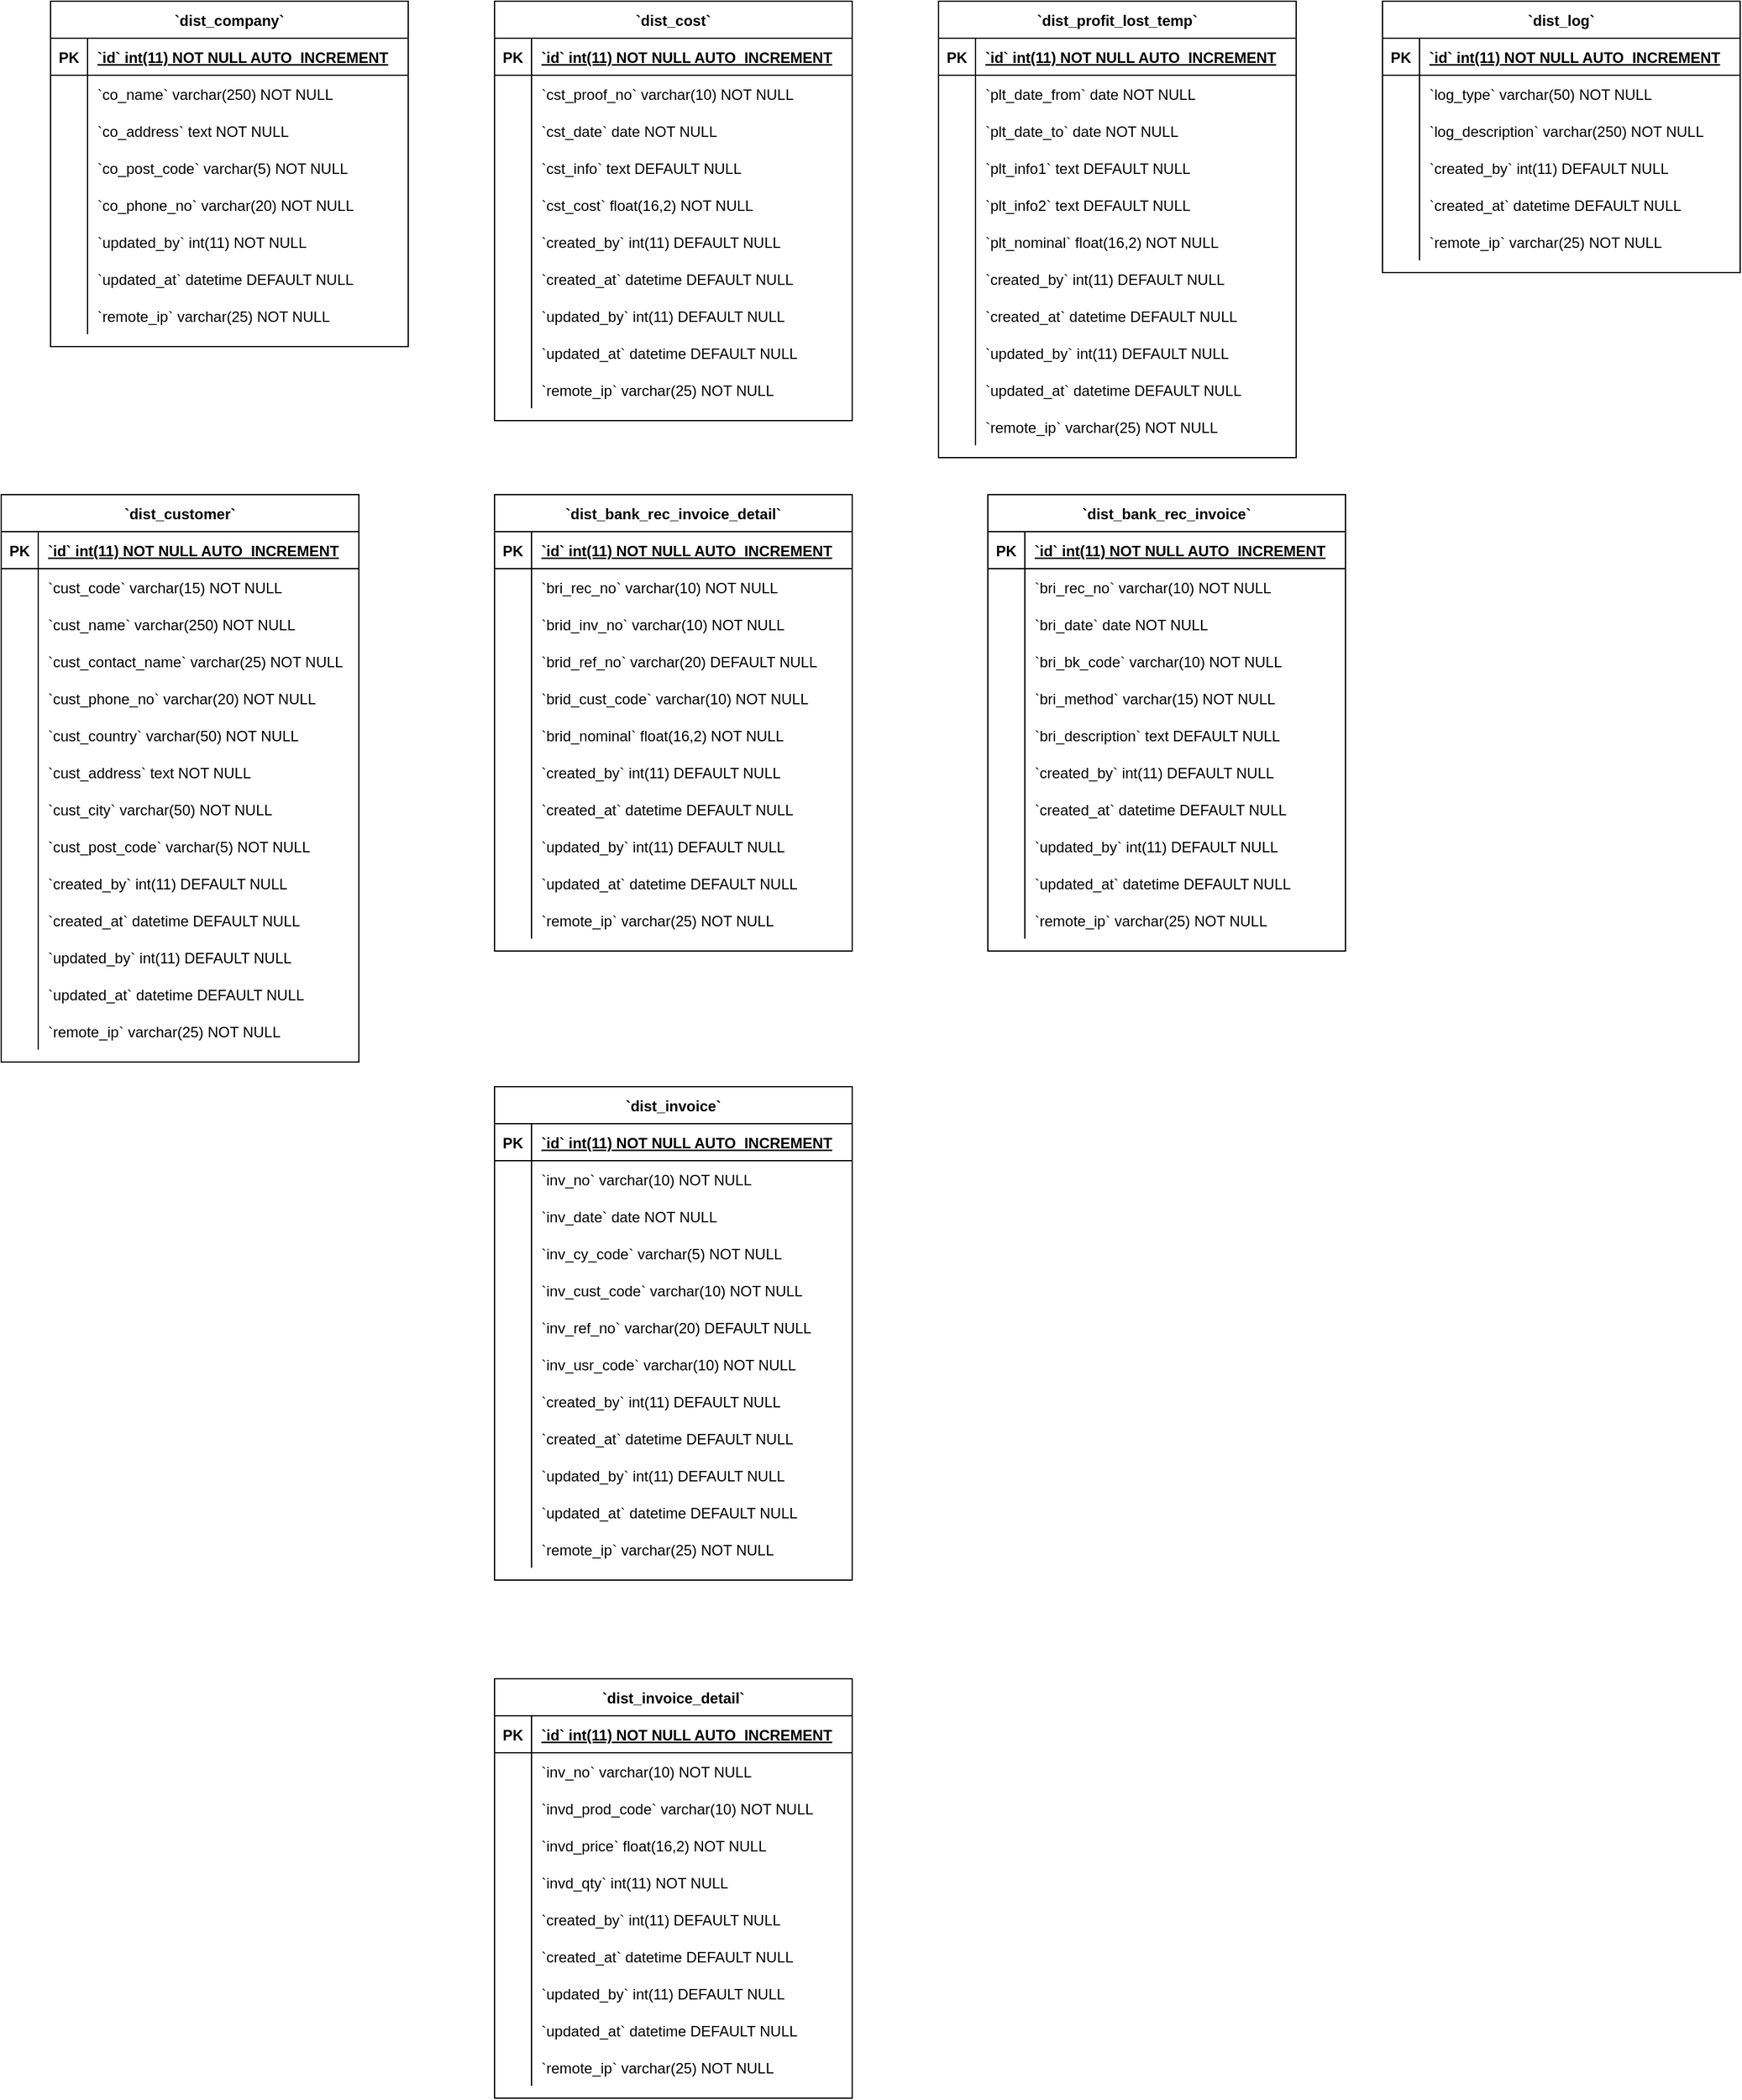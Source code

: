 <mxfile version="13.6.5" type="github">
  <diagram id="bMF77L84sKGF2cYCscbc" name="Page-1">
    <mxGraphModel dx="2586" dy="988" grid="1" gridSize="10" guides="1" tooltips="1" connect="1" arrows="1" fold="1" page="1" pageScale="1" pageWidth="850" pageHeight="1100" math="0" shadow="0">
      <root>
        <mxCell id="0" />
        <mxCell id="1" parent="0" />
        <mxCell id="ldPQFE0j_9HVeFE-VRIP-398" value="`dist_company`" style="shape=table;startSize=30;container=1;collapsible=1;childLayout=tableLayout;fixedRows=1;rowLines=0;fontStyle=1;align=center;resizeLast=1;" parent="1" vertex="1">
          <mxGeometry x="-760" y="40" width="290" height="280" as="geometry" />
        </mxCell>
        <mxCell id="ldPQFE0j_9HVeFE-VRIP-399" value="" style="shape=partialRectangle;collapsible=0;dropTarget=0;pointerEvents=0;fillColor=none;points=[[0,0.5],[1,0.5]];portConstraint=eastwest;top=0;left=0;right=0;bottom=1;" parent="ldPQFE0j_9HVeFE-VRIP-398" vertex="1">
          <mxGeometry y="30" width="290" height="30" as="geometry" />
        </mxCell>
        <mxCell id="ldPQFE0j_9HVeFE-VRIP-400" value="PK" style="shape=partialRectangle;overflow=hidden;connectable=0;fillColor=none;top=0;left=0;bottom=0;right=0;fontStyle=1;" parent="ldPQFE0j_9HVeFE-VRIP-399" vertex="1">
          <mxGeometry width="30" height="30" as="geometry" />
        </mxCell>
        <mxCell id="ldPQFE0j_9HVeFE-VRIP-401" value="`id` int(11) NOT NULL AUTO_INCREMENT " style="shape=partialRectangle;overflow=hidden;connectable=0;fillColor=none;top=0;left=0;bottom=0;right=0;align=left;spacingLeft=6;fontStyle=5;" parent="ldPQFE0j_9HVeFE-VRIP-399" vertex="1">
          <mxGeometry x="30" width="260" height="30" as="geometry" />
        </mxCell>
        <mxCell id="ldPQFE0j_9HVeFE-VRIP-402" value="" style="shape=partialRectangle;collapsible=0;dropTarget=0;pointerEvents=0;fillColor=none;points=[[0,0.5],[1,0.5]];portConstraint=eastwest;top=0;left=0;right=0;bottom=0;" parent="ldPQFE0j_9HVeFE-VRIP-398" vertex="1">
          <mxGeometry y="60" width="290" height="30" as="geometry" />
        </mxCell>
        <mxCell id="ldPQFE0j_9HVeFE-VRIP-403" value="" style="shape=partialRectangle;overflow=hidden;connectable=0;fillColor=none;top=0;left=0;bottom=0;right=0;" parent="ldPQFE0j_9HVeFE-VRIP-402" vertex="1">
          <mxGeometry width="30" height="30" as="geometry" />
        </mxCell>
        <mxCell id="ldPQFE0j_9HVeFE-VRIP-404" value="`co_name` varchar(250) NOT NULL" style="shape=partialRectangle;overflow=hidden;connectable=0;fillColor=none;top=0;left=0;bottom=0;right=0;align=left;spacingLeft=6;" parent="ldPQFE0j_9HVeFE-VRIP-402" vertex="1">
          <mxGeometry x="30" width="260" height="30" as="geometry" />
        </mxCell>
        <mxCell id="ldPQFE0j_9HVeFE-VRIP-405" value="" style="shape=partialRectangle;collapsible=0;dropTarget=0;pointerEvents=0;fillColor=none;points=[[0,0.5],[1,0.5]];portConstraint=eastwest;top=0;left=0;right=0;bottom=0;" parent="ldPQFE0j_9HVeFE-VRIP-398" vertex="1">
          <mxGeometry y="90" width="290" height="30" as="geometry" />
        </mxCell>
        <mxCell id="ldPQFE0j_9HVeFE-VRIP-406" value="" style="shape=partialRectangle;overflow=hidden;connectable=0;fillColor=none;top=0;left=0;bottom=0;right=0;" parent="ldPQFE0j_9HVeFE-VRIP-405" vertex="1">
          <mxGeometry width="30" height="30" as="geometry" />
        </mxCell>
        <mxCell id="ldPQFE0j_9HVeFE-VRIP-407" value="`co_address` text NOT NULL" style="shape=partialRectangle;overflow=hidden;connectable=0;fillColor=none;top=0;left=0;bottom=0;right=0;align=left;spacingLeft=6;" parent="ldPQFE0j_9HVeFE-VRIP-405" vertex="1">
          <mxGeometry x="30" width="260" height="30" as="geometry" />
        </mxCell>
        <mxCell id="ldPQFE0j_9HVeFE-VRIP-408" value="" style="shape=partialRectangle;collapsible=0;dropTarget=0;pointerEvents=0;fillColor=none;points=[[0,0.5],[1,0.5]];portConstraint=eastwest;top=0;left=0;right=0;bottom=0;" parent="ldPQFE0j_9HVeFE-VRIP-398" vertex="1">
          <mxGeometry y="120" width="290" height="30" as="geometry" />
        </mxCell>
        <mxCell id="ldPQFE0j_9HVeFE-VRIP-409" value="" style="shape=partialRectangle;overflow=hidden;connectable=0;fillColor=none;top=0;left=0;bottom=0;right=0;" parent="ldPQFE0j_9HVeFE-VRIP-408" vertex="1">
          <mxGeometry width="30" height="30" as="geometry" />
        </mxCell>
        <mxCell id="ldPQFE0j_9HVeFE-VRIP-410" value="`co_post_code` varchar(5) NOT NULL" style="shape=partialRectangle;overflow=hidden;connectable=0;fillColor=none;top=0;left=0;bottom=0;right=0;align=left;spacingLeft=6;" parent="ldPQFE0j_9HVeFE-VRIP-408" vertex="1">
          <mxGeometry x="30" width="260" height="30" as="geometry" />
        </mxCell>
        <mxCell id="ldPQFE0j_9HVeFE-VRIP-411" value="" style="shape=partialRectangle;collapsible=0;dropTarget=0;pointerEvents=0;fillColor=none;points=[[0,0.5],[1,0.5]];portConstraint=eastwest;top=0;left=0;right=0;bottom=0;" parent="ldPQFE0j_9HVeFE-VRIP-398" vertex="1">
          <mxGeometry y="150" width="290" height="30" as="geometry" />
        </mxCell>
        <mxCell id="ldPQFE0j_9HVeFE-VRIP-412" value="" style="shape=partialRectangle;overflow=hidden;connectable=0;fillColor=none;top=0;left=0;bottom=0;right=0;" parent="ldPQFE0j_9HVeFE-VRIP-411" vertex="1">
          <mxGeometry width="30" height="30" as="geometry" />
        </mxCell>
        <mxCell id="ldPQFE0j_9HVeFE-VRIP-413" value="`co_phone_no` varchar(20) NOT NULL" style="shape=partialRectangle;overflow=hidden;connectable=0;fillColor=none;top=0;left=0;bottom=0;right=0;align=left;spacingLeft=6;" parent="ldPQFE0j_9HVeFE-VRIP-411" vertex="1">
          <mxGeometry x="30" width="260" height="30" as="geometry" />
        </mxCell>
        <mxCell id="ldPQFE0j_9HVeFE-VRIP-414" value="" style="shape=partialRectangle;collapsible=0;dropTarget=0;pointerEvents=0;fillColor=none;points=[[0,0.5],[1,0.5]];portConstraint=eastwest;top=0;left=0;right=0;bottom=0;" parent="ldPQFE0j_9HVeFE-VRIP-398" vertex="1">
          <mxGeometry y="180" width="290" height="30" as="geometry" />
        </mxCell>
        <mxCell id="ldPQFE0j_9HVeFE-VRIP-415" value="" style="shape=partialRectangle;overflow=hidden;connectable=0;fillColor=none;top=0;left=0;bottom=0;right=0;" parent="ldPQFE0j_9HVeFE-VRIP-414" vertex="1">
          <mxGeometry width="30" height="30" as="geometry" />
        </mxCell>
        <mxCell id="ldPQFE0j_9HVeFE-VRIP-416" value="`updated_by` int(11) NOT NULL" style="shape=partialRectangle;overflow=hidden;connectable=0;fillColor=none;top=0;left=0;bottom=0;right=0;align=left;spacingLeft=6;" parent="ldPQFE0j_9HVeFE-VRIP-414" vertex="1">
          <mxGeometry x="30" width="260" height="30" as="geometry" />
        </mxCell>
        <mxCell id="ldPQFE0j_9HVeFE-VRIP-417" value="" style="shape=partialRectangle;collapsible=0;dropTarget=0;pointerEvents=0;fillColor=none;points=[[0,0.5],[1,0.5]];portConstraint=eastwest;top=0;left=0;right=0;bottom=0;" parent="ldPQFE0j_9HVeFE-VRIP-398" vertex="1">
          <mxGeometry y="210" width="290" height="30" as="geometry" />
        </mxCell>
        <mxCell id="ldPQFE0j_9HVeFE-VRIP-418" value="" style="shape=partialRectangle;overflow=hidden;connectable=0;fillColor=none;top=0;left=0;bottom=0;right=0;" parent="ldPQFE0j_9HVeFE-VRIP-417" vertex="1">
          <mxGeometry width="30" height="30" as="geometry" />
        </mxCell>
        <mxCell id="ldPQFE0j_9HVeFE-VRIP-419" value="`updated_at` datetime DEFAULT NULL" style="shape=partialRectangle;overflow=hidden;connectable=0;fillColor=none;top=0;left=0;bottom=0;right=0;align=left;spacingLeft=6;" parent="ldPQFE0j_9HVeFE-VRIP-417" vertex="1">
          <mxGeometry x="30" width="260" height="30" as="geometry" />
        </mxCell>
        <mxCell id="ldPQFE0j_9HVeFE-VRIP-420" value="" style="shape=partialRectangle;collapsible=0;dropTarget=0;pointerEvents=0;fillColor=none;points=[[0,0.5],[1,0.5]];portConstraint=eastwest;top=0;left=0;right=0;bottom=0;" parent="ldPQFE0j_9HVeFE-VRIP-398" vertex="1">
          <mxGeometry y="240" width="290" height="30" as="geometry" />
        </mxCell>
        <mxCell id="ldPQFE0j_9HVeFE-VRIP-421" value="" style="shape=partialRectangle;overflow=hidden;connectable=0;fillColor=none;top=0;left=0;bottom=0;right=0;" parent="ldPQFE0j_9HVeFE-VRIP-420" vertex="1">
          <mxGeometry width="30" height="30" as="geometry" />
        </mxCell>
        <mxCell id="ldPQFE0j_9HVeFE-VRIP-422" value="`remote_ip` varchar(25) NOT NULL" style="shape=partialRectangle;overflow=hidden;connectable=0;fillColor=none;top=0;left=0;bottom=0;right=0;align=left;spacingLeft=6;" parent="ldPQFE0j_9HVeFE-VRIP-420" vertex="1">
          <mxGeometry x="30" width="260" height="30" as="geometry" />
        </mxCell>
        <mxCell id="ldPQFE0j_9HVeFE-VRIP-423" value="`dist_cost`" style="shape=table;startSize=30;container=1;collapsible=1;childLayout=tableLayout;fixedRows=1;rowLines=0;fontStyle=1;align=center;resizeLast=1;" parent="1" vertex="1">
          <mxGeometry x="-400" y="40" width="290" height="340" as="geometry" />
        </mxCell>
        <mxCell id="ldPQFE0j_9HVeFE-VRIP-424" value="" style="shape=partialRectangle;collapsible=0;dropTarget=0;pointerEvents=0;fillColor=none;points=[[0,0.5],[1,0.5]];portConstraint=eastwest;top=0;left=0;right=0;bottom=1;" parent="ldPQFE0j_9HVeFE-VRIP-423" vertex="1">
          <mxGeometry y="30" width="290" height="30" as="geometry" />
        </mxCell>
        <mxCell id="ldPQFE0j_9HVeFE-VRIP-425" value="PK" style="shape=partialRectangle;overflow=hidden;connectable=0;fillColor=none;top=0;left=0;bottom=0;right=0;fontStyle=1;" parent="ldPQFE0j_9HVeFE-VRIP-424" vertex="1">
          <mxGeometry width="30" height="30" as="geometry" />
        </mxCell>
        <mxCell id="ldPQFE0j_9HVeFE-VRIP-426" value="`id` int(11) NOT NULL AUTO_INCREMENT " style="shape=partialRectangle;overflow=hidden;connectable=0;fillColor=none;top=0;left=0;bottom=0;right=0;align=left;spacingLeft=6;fontStyle=5;" parent="ldPQFE0j_9HVeFE-VRIP-424" vertex="1">
          <mxGeometry x="30" width="260" height="30" as="geometry" />
        </mxCell>
        <mxCell id="ldPQFE0j_9HVeFE-VRIP-427" value="" style="shape=partialRectangle;collapsible=0;dropTarget=0;pointerEvents=0;fillColor=none;points=[[0,0.5],[1,0.5]];portConstraint=eastwest;top=0;left=0;right=0;bottom=0;" parent="ldPQFE0j_9HVeFE-VRIP-423" vertex="1">
          <mxGeometry y="60" width="290" height="30" as="geometry" />
        </mxCell>
        <mxCell id="ldPQFE0j_9HVeFE-VRIP-428" value="" style="shape=partialRectangle;overflow=hidden;connectable=0;fillColor=none;top=0;left=0;bottom=0;right=0;" parent="ldPQFE0j_9HVeFE-VRIP-427" vertex="1">
          <mxGeometry width="30" height="30" as="geometry" />
        </mxCell>
        <mxCell id="ldPQFE0j_9HVeFE-VRIP-429" value="`cst_proof_no` varchar(10) NOT NULL" style="shape=partialRectangle;overflow=hidden;connectable=0;fillColor=none;top=0;left=0;bottom=0;right=0;align=left;spacingLeft=6;" parent="ldPQFE0j_9HVeFE-VRIP-427" vertex="1">
          <mxGeometry x="30" width="260" height="30" as="geometry" />
        </mxCell>
        <mxCell id="ldPQFE0j_9HVeFE-VRIP-430" value="" style="shape=partialRectangle;collapsible=0;dropTarget=0;pointerEvents=0;fillColor=none;points=[[0,0.5],[1,0.5]];portConstraint=eastwest;top=0;left=0;right=0;bottom=0;" parent="ldPQFE0j_9HVeFE-VRIP-423" vertex="1">
          <mxGeometry y="90" width="290" height="30" as="geometry" />
        </mxCell>
        <mxCell id="ldPQFE0j_9HVeFE-VRIP-431" value="" style="shape=partialRectangle;overflow=hidden;connectable=0;fillColor=none;top=0;left=0;bottom=0;right=0;" parent="ldPQFE0j_9HVeFE-VRIP-430" vertex="1">
          <mxGeometry width="30" height="30" as="geometry" />
        </mxCell>
        <mxCell id="ldPQFE0j_9HVeFE-VRIP-432" value="`cst_date` date NOT NULL" style="shape=partialRectangle;overflow=hidden;connectable=0;fillColor=none;top=0;left=0;bottom=0;right=0;align=left;spacingLeft=6;" parent="ldPQFE0j_9HVeFE-VRIP-430" vertex="1">
          <mxGeometry x="30" width="260" height="30" as="geometry" />
        </mxCell>
        <mxCell id="ldPQFE0j_9HVeFE-VRIP-433" value="" style="shape=partialRectangle;collapsible=0;dropTarget=0;pointerEvents=0;fillColor=none;points=[[0,0.5],[1,0.5]];portConstraint=eastwest;top=0;left=0;right=0;bottom=0;" parent="ldPQFE0j_9HVeFE-VRIP-423" vertex="1">
          <mxGeometry y="120" width="290" height="30" as="geometry" />
        </mxCell>
        <mxCell id="ldPQFE0j_9HVeFE-VRIP-434" value="" style="shape=partialRectangle;overflow=hidden;connectable=0;fillColor=none;top=0;left=0;bottom=0;right=0;" parent="ldPQFE0j_9HVeFE-VRIP-433" vertex="1">
          <mxGeometry width="30" height="30" as="geometry" />
        </mxCell>
        <mxCell id="ldPQFE0j_9HVeFE-VRIP-435" value="`cst_info` text DEFAULT NULL" style="shape=partialRectangle;overflow=hidden;connectable=0;fillColor=none;top=0;left=0;bottom=0;right=0;align=left;spacingLeft=6;" parent="ldPQFE0j_9HVeFE-VRIP-433" vertex="1">
          <mxGeometry x="30" width="260" height="30" as="geometry" />
        </mxCell>
        <mxCell id="ldPQFE0j_9HVeFE-VRIP-436" value="" style="shape=partialRectangle;collapsible=0;dropTarget=0;pointerEvents=0;fillColor=none;points=[[0,0.5],[1,0.5]];portConstraint=eastwest;top=0;left=0;right=0;bottom=0;" parent="ldPQFE0j_9HVeFE-VRIP-423" vertex="1">
          <mxGeometry y="150" width="290" height="30" as="geometry" />
        </mxCell>
        <mxCell id="ldPQFE0j_9HVeFE-VRIP-437" value="" style="shape=partialRectangle;overflow=hidden;connectable=0;fillColor=none;top=0;left=0;bottom=0;right=0;" parent="ldPQFE0j_9HVeFE-VRIP-436" vertex="1">
          <mxGeometry width="30" height="30" as="geometry" />
        </mxCell>
        <mxCell id="ldPQFE0j_9HVeFE-VRIP-438" value="`cst_cost` float(16,2) NOT NULL" style="shape=partialRectangle;overflow=hidden;connectable=0;fillColor=none;top=0;left=0;bottom=0;right=0;align=left;spacingLeft=6;" parent="ldPQFE0j_9HVeFE-VRIP-436" vertex="1">
          <mxGeometry x="30" width="260" height="30" as="geometry" />
        </mxCell>
        <mxCell id="ldPQFE0j_9HVeFE-VRIP-439" value="" style="shape=partialRectangle;collapsible=0;dropTarget=0;pointerEvents=0;fillColor=none;points=[[0,0.5],[1,0.5]];portConstraint=eastwest;top=0;left=0;right=0;bottom=0;" parent="ldPQFE0j_9HVeFE-VRIP-423" vertex="1">
          <mxGeometry y="180" width="290" height="30" as="geometry" />
        </mxCell>
        <mxCell id="ldPQFE0j_9HVeFE-VRIP-440" value="" style="shape=partialRectangle;overflow=hidden;connectable=0;fillColor=none;top=0;left=0;bottom=0;right=0;" parent="ldPQFE0j_9HVeFE-VRIP-439" vertex="1">
          <mxGeometry width="30" height="30" as="geometry" />
        </mxCell>
        <mxCell id="ldPQFE0j_9HVeFE-VRIP-441" value="`created_by` int(11) DEFAULT NULL" style="shape=partialRectangle;overflow=hidden;connectable=0;fillColor=none;top=0;left=0;bottom=0;right=0;align=left;spacingLeft=6;" parent="ldPQFE0j_9HVeFE-VRIP-439" vertex="1">
          <mxGeometry x="30" width="260" height="30" as="geometry" />
        </mxCell>
        <mxCell id="ldPQFE0j_9HVeFE-VRIP-442" value="" style="shape=partialRectangle;collapsible=0;dropTarget=0;pointerEvents=0;fillColor=none;points=[[0,0.5],[1,0.5]];portConstraint=eastwest;top=0;left=0;right=0;bottom=0;" parent="ldPQFE0j_9HVeFE-VRIP-423" vertex="1">
          <mxGeometry y="210" width="290" height="30" as="geometry" />
        </mxCell>
        <mxCell id="ldPQFE0j_9HVeFE-VRIP-443" value="" style="shape=partialRectangle;overflow=hidden;connectable=0;fillColor=none;top=0;left=0;bottom=0;right=0;" parent="ldPQFE0j_9HVeFE-VRIP-442" vertex="1">
          <mxGeometry width="30" height="30" as="geometry" />
        </mxCell>
        <mxCell id="ldPQFE0j_9HVeFE-VRIP-444" value="`created_at` datetime DEFAULT NULL" style="shape=partialRectangle;overflow=hidden;connectable=0;fillColor=none;top=0;left=0;bottom=0;right=0;align=left;spacingLeft=6;" parent="ldPQFE0j_9HVeFE-VRIP-442" vertex="1">
          <mxGeometry x="30" width="260" height="30" as="geometry" />
        </mxCell>
        <mxCell id="ldPQFE0j_9HVeFE-VRIP-445" value="" style="shape=partialRectangle;collapsible=0;dropTarget=0;pointerEvents=0;fillColor=none;points=[[0,0.5],[1,0.5]];portConstraint=eastwest;top=0;left=0;right=0;bottom=0;" parent="ldPQFE0j_9HVeFE-VRIP-423" vertex="1">
          <mxGeometry y="240" width="290" height="30" as="geometry" />
        </mxCell>
        <mxCell id="ldPQFE0j_9HVeFE-VRIP-446" value="" style="shape=partialRectangle;overflow=hidden;connectable=0;fillColor=none;top=0;left=0;bottom=0;right=0;" parent="ldPQFE0j_9HVeFE-VRIP-445" vertex="1">
          <mxGeometry width="30" height="30" as="geometry" />
        </mxCell>
        <mxCell id="ldPQFE0j_9HVeFE-VRIP-447" value="`updated_by` int(11) DEFAULT NULL" style="shape=partialRectangle;overflow=hidden;connectable=0;fillColor=none;top=0;left=0;bottom=0;right=0;align=left;spacingLeft=6;" parent="ldPQFE0j_9HVeFE-VRIP-445" vertex="1">
          <mxGeometry x="30" width="260" height="30" as="geometry" />
        </mxCell>
        <mxCell id="ldPQFE0j_9HVeFE-VRIP-448" value="" style="shape=partialRectangle;collapsible=0;dropTarget=0;pointerEvents=0;fillColor=none;points=[[0,0.5],[1,0.5]];portConstraint=eastwest;top=0;left=0;right=0;bottom=0;" parent="ldPQFE0j_9HVeFE-VRIP-423" vertex="1">
          <mxGeometry y="270" width="290" height="30" as="geometry" />
        </mxCell>
        <mxCell id="ldPQFE0j_9HVeFE-VRIP-449" value="" style="shape=partialRectangle;overflow=hidden;connectable=0;fillColor=none;top=0;left=0;bottom=0;right=0;" parent="ldPQFE0j_9HVeFE-VRIP-448" vertex="1">
          <mxGeometry width="30" height="30" as="geometry" />
        </mxCell>
        <mxCell id="ldPQFE0j_9HVeFE-VRIP-450" value="`updated_at` datetime DEFAULT NULL" style="shape=partialRectangle;overflow=hidden;connectable=0;fillColor=none;top=0;left=0;bottom=0;right=0;align=left;spacingLeft=6;" parent="ldPQFE0j_9HVeFE-VRIP-448" vertex="1">
          <mxGeometry x="30" width="260" height="30" as="geometry" />
        </mxCell>
        <mxCell id="ldPQFE0j_9HVeFE-VRIP-451" value="" style="shape=partialRectangle;collapsible=0;dropTarget=0;pointerEvents=0;fillColor=none;points=[[0,0.5],[1,0.5]];portConstraint=eastwest;top=0;left=0;right=0;bottom=0;" parent="ldPQFE0j_9HVeFE-VRIP-423" vertex="1">
          <mxGeometry y="300" width="290" height="30" as="geometry" />
        </mxCell>
        <mxCell id="ldPQFE0j_9HVeFE-VRIP-452" value="" style="shape=partialRectangle;overflow=hidden;connectable=0;fillColor=none;top=0;left=0;bottom=0;right=0;" parent="ldPQFE0j_9HVeFE-VRIP-451" vertex="1">
          <mxGeometry width="30" height="30" as="geometry" />
        </mxCell>
        <mxCell id="ldPQFE0j_9HVeFE-VRIP-453" value="`remote_ip` varchar(25) NOT NULL" style="shape=partialRectangle;overflow=hidden;connectable=0;fillColor=none;top=0;left=0;bottom=0;right=0;align=left;spacingLeft=6;" parent="ldPQFE0j_9HVeFE-VRIP-451" vertex="1">
          <mxGeometry x="30" width="260" height="30" as="geometry" />
        </mxCell>
        <mxCell id="ldPQFE0j_9HVeFE-VRIP-454" value="`dist_profit_lost_temp`" style="shape=table;startSize=30;container=1;collapsible=1;childLayout=tableLayout;fixedRows=1;rowLines=0;fontStyle=1;align=center;resizeLast=1;" parent="1" vertex="1">
          <mxGeometry x="-40" y="40" width="290" height="370" as="geometry" />
        </mxCell>
        <mxCell id="ldPQFE0j_9HVeFE-VRIP-455" value="" style="shape=partialRectangle;collapsible=0;dropTarget=0;pointerEvents=0;fillColor=none;points=[[0,0.5],[1,0.5]];portConstraint=eastwest;top=0;left=0;right=0;bottom=1;" parent="ldPQFE0j_9HVeFE-VRIP-454" vertex="1">
          <mxGeometry y="30" width="290" height="30" as="geometry" />
        </mxCell>
        <mxCell id="ldPQFE0j_9HVeFE-VRIP-456" value="PK" style="shape=partialRectangle;overflow=hidden;connectable=0;fillColor=none;top=0;left=0;bottom=0;right=0;fontStyle=1;" parent="ldPQFE0j_9HVeFE-VRIP-455" vertex="1">
          <mxGeometry width="30" height="30" as="geometry" />
        </mxCell>
        <mxCell id="ldPQFE0j_9HVeFE-VRIP-457" value="`id` int(11) NOT NULL AUTO_INCREMENT " style="shape=partialRectangle;overflow=hidden;connectable=0;fillColor=none;top=0;left=0;bottom=0;right=0;align=left;spacingLeft=6;fontStyle=5;" parent="ldPQFE0j_9HVeFE-VRIP-455" vertex="1">
          <mxGeometry x="30" width="260" height="30" as="geometry" />
        </mxCell>
        <mxCell id="ldPQFE0j_9HVeFE-VRIP-458" value="" style="shape=partialRectangle;collapsible=0;dropTarget=0;pointerEvents=0;fillColor=none;points=[[0,0.5],[1,0.5]];portConstraint=eastwest;top=0;left=0;right=0;bottom=0;" parent="ldPQFE0j_9HVeFE-VRIP-454" vertex="1">
          <mxGeometry y="60" width="290" height="30" as="geometry" />
        </mxCell>
        <mxCell id="ldPQFE0j_9HVeFE-VRIP-459" value="" style="shape=partialRectangle;overflow=hidden;connectable=0;fillColor=none;top=0;left=0;bottom=0;right=0;" parent="ldPQFE0j_9HVeFE-VRIP-458" vertex="1">
          <mxGeometry width="30" height="30" as="geometry" />
        </mxCell>
        <mxCell id="ldPQFE0j_9HVeFE-VRIP-460" value="`plt_date_from` date NOT NULL" style="shape=partialRectangle;overflow=hidden;connectable=0;fillColor=none;top=0;left=0;bottom=0;right=0;align=left;spacingLeft=6;" parent="ldPQFE0j_9HVeFE-VRIP-458" vertex="1">
          <mxGeometry x="30" width="260" height="30" as="geometry" />
        </mxCell>
        <mxCell id="ldPQFE0j_9HVeFE-VRIP-461" value="" style="shape=partialRectangle;collapsible=0;dropTarget=0;pointerEvents=0;fillColor=none;points=[[0,0.5],[1,0.5]];portConstraint=eastwest;top=0;left=0;right=0;bottom=0;" parent="ldPQFE0j_9HVeFE-VRIP-454" vertex="1">
          <mxGeometry y="90" width="290" height="30" as="geometry" />
        </mxCell>
        <mxCell id="ldPQFE0j_9HVeFE-VRIP-462" value="" style="shape=partialRectangle;overflow=hidden;connectable=0;fillColor=none;top=0;left=0;bottom=0;right=0;" parent="ldPQFE0j_9HVeFE-VRIP-461" vertex="1">
          <mxGeometry width="30" height="30" as="geometry" />
        </mxCell>
        <mxCell id="ldPQFE0j_9HVeFE-VRIP-463" value="`plt_date_to` date NOT NULL" style="shape=partialRectangle;overflow=hidden;connectable=0;fillColor=none;top=0;left=0;bottom=0;right=0;align=left;spacingLeft=6;" parent="ldPQFE0j_9HVeFE-VRIP-461" vertex="1">
          <mxGeometry x="30" width="260" height="30" as="geometry" />
        </mxCell>
        <mxCell id="ldPQFE0j_9HVeFE-VRIP-464" value="" style="shape=partialRectangle;collapsible=0;dropTarget=0;pointerEvents=0;fillColor=none;points=[[0,0.5],[1,0.5]];portConstraint=eastwest;top=0;left=0;right=0;bottom=0;" parent="ldPQFE0j_9HVeFE-VRIP-454" vertex="1">
          <mxGeometry y="120" width="290" height="30" as="geometry" />
        </mxCell>
        <mxCell id="ldPQFE0j_9HVeFE-VRIP-465" value="" style="shape=partialRectangle;overflow=hidden;connectable=0;fillColor=none;top=0;left=0;bottom=0;right=0;" parent="ldPQFE0j_9HVeFE-VRIP-464" vertex="1">
          <mxGeometry width="30" height="30" as="geometry" />
        </mxCell>
        <mxCell id="ldPQFE0j_9HVeFE-VRIP-466" value="`plt_info1` text DEFAULT NULL" style="shape=partialRectangle;overflow=hidden;connectable=0;fillColor=none;top=0;left=0;bottom=0;right=0;align=left;spacingLeft=6;" parent="ldPQFE0j_9HVeFE-VRIP-464" vertex="1">
          <mxGeometry x="30" width="260" height="30" as="geometry" />
        </mxCell>
        <mxCell id="ldPQFE0j_9HVeFE-VRIP-467" value="" style="shape=partialRectangle;collapsible=0;dropTarget=0;pointerEvents=0;fillColor=none;points=[[0,0.5],[1,0.5]];portConstraint=eastwest;top=0;left=0;right=0;bottom=0;" parent="ldPQFE0j_9HVeFE-VRIP-454" vertex="1">
          <mxGeometry y="150" width="290" height="30" as="geometry" />
        </mxCell>
        <mxCell id="ldPQFE0j_9HVeFE-VRIP-468" value="" style="shape=partialRectangle;overflow=hidden;connectable=0;fillColor=none;top=0;left=0;bottom=0;right=0;" parent="ldPQFE0j_9HVeFE-VRIP-467" vertex="1">
          <mxGeometry width="30" height="30" as="geometry" />
        </mxCell>
        <mxCell id="ldPQFE0j_9HVeFE-VRIP-469" value="`plt_info2` text DEFAULT NULL" style="shape=partialRectangle;overflow=hidden;connectable=0;fillColor=none;top=0;left=0;bottom=0;right=0;align=left;spacingLeft=6;" parent="ldPQFE0j_9HVeFE-VRIP-467" vertex="1">
          <mxGeometry x="30" width="260" height="30" as="geometry" />
        </mxCell>
        <mxCell id="ldPQFE0j_9HVeFE-VRIP-470" value="" style="shape=partialRectangle;collapsible=0;dropTarget=0;pointerEvents=0;fillColor=none;points=[[0,0.5],[1,0.5]];portConstraint=eastwest;top=0;left=0;right=0;bottom=0;" parent="ldPQFE0j_9HVeFE-VRIP-454" vertex="1">
          <mxGeometry y="180" width="290" height="30" as="geometry" />
        </mxCell>
        <mxCell id="ldPQFE0j_9HVeFE-VRIP-471" value="" style="shape=partialRectangle;overflow=hidden;connectable=0;fillColor=none;top=0;left=0;bottom=0;right=0;" parent="ldPQFE0j_9HVeFE-VRIP-470" vertex="1">
          <mxGeometry width="30" height="30" as="geometry" />
        </mxCell>
        <mxCell id="ldPQFE0j_9HVeFE-VRIP-472" value="`plt_nominal` float(16,2) NOT NULL" style="shape=partialRectangle;overflow=hidden;connectable=0;fillColor=none;top=0;left=0;bottom=0;right=0;align=left;spacingLeft=6;" parent="ldPQFE0j_9HVeFE-VRIP-470" vertex="1">
          <mxGeometry x="30" width="260" height="30" as="geometry" />
        </mxCell>
        <mxCell id="ldPQFE0j_9HVeFE-VRIP-473" value="" style="shape=partialRectangle;collapsible=0;dropTarget=0;pointerEvents=0;fillColor=none;points=[[0,0.5],[1,0.5]];portConstraint=eastwest;top=0;left=0;right=0;bottom=0;" parent="ldPQFE0j_9HVeFE-VRIP-454" vertex="1">
          <mxGeometry y="210" width="290" height="30" as="geometry" />
        </mxCell>
        <mxCell id="ldPQFE0j_9HVeFE-VRIP-474" value="" style="shape=partialRectangle;overflow=hidden;connectable=0;fillColor=none;top=0;left=0;bottom=0;right=0;" parent="ldPQFE0j_9HVeFE-VRIP-473" vertex="1">
          <mxGeometry width="30" height="30" as="geometry" />
        </mxCell>
        <mxCell id="ldPQFE0j_9HVeFE-VRIP-475" value="`created_by` int(11) DEFAULT NULL" style="shape=partialRectangle;overflow=hidden;connectable=0;fillColor=none;top=0;left=0;bottom=0;right=0;align=left;spacingLeft=6;" parent="ldPQFE0j_9HVeFE-VRIP-473" vertex="1">
          <mxGeometry x="30" width="260" height="30" as="geometry" />
        </mxCell>
        <mxCell id="ldPQFE0j_9HVeFE-VRIP-476" value="" style="shape=partialRectangle;collapsible=0;dropTarget=0;pointerEvents=0;fillColor=none;points=[[0,0.5],[1,0.5]];portConstraint=eastwest;top=0;left=0;right=0;bottom=0;" parent="ldPQFE0j_9HVeFE-VRIP-454" vertex="1">
          <mxGeometry y="240" width="290" height="30" as="geometry" />
        </mxCell>
        <mxCell id="ldPQFE0j_9HVeFE-VRIP-477" value="" style="shape=partialRectangle;overflow=hidden;connectable=0;fillColor=none;top=0;left=0;bottom=0;right=0;" parent="ldPQFE0j_9HVeFE-VRIP-476" vertex="1">
          <mxGeometry width="30" height="30" as="geometry" />
        </mxCell>
        <mxCell id="ldPQFE0j_9HVeFE-VRIP-478" value="`created_at` datetime DEFAULT NULL" style="shape=partialRectangle;overflow=hidden;connectable=0;fillColor=none;top=0;left=0;bottom=0;right=0;align=left;spacingLeft=6;" parent="ldPQFE0j_9HVeFE-VRIP-476" vertex="1">
          <mxGeometry x="30" width="260" height="30" as="geometry" />
        </mxCell>
        <mxCell id="ldPQFE0j_9HVeFE-VRIP-479" value="" style="shape=partialRectangle;collapsible=0;dropTarget=0;pointerEvents=0;fillColor=none;points=[[0,0.5],[1,0.5]];portConstraint=eastwest;top=0;left=0;right=0;bottom=0;" parent="ldPQFE0j_9HVeFE-VRIP-454" vertex="1">
          <mxGeometry y="270" width="290" height="30" as="geometry" />
        </mxCell>
        <mxCell id="ldPQFE0j_9HVeFE-VRIP-480" value="" style="shape=partialRectangle;overflow=hidden;connectable=0;fillColor=none;top=0;left=0;bottom=0;right=0;" parent="ldPQFE0j_9HVeFE-VRIP-479" vertex="1">
          <mxGeometry width="30" height="30" as="geometry" />
        </mxCell>
        <mxCell id="ldPQFE0j_9HVeFE-VRIP-481" value="`updated_by` int(11) DEFAULT NULL" style="shape=partialRectangle;overflow=hidden;connectable=0;fillColor=none;top=0;left=0;bottom=0;right=0;align=left;spacingLeft=6;" parent="ldPQFE0j_9HVeFE-VRIP-479" vertex="1">
          <mxGeometry x="30" width="260" height="30" as="geometry" />
        </mxCell>
        <mxCell id="ldPQFE0j_9HVeFE-VRIP-482" value="" style="shape=partialRectangle;collapsible=0;dropTarget=0;pointerEvents=0;fillColor=none;points=[[0,0.5],[1,0.5]];portConstraint=eastwest;top=0;left=0;right=0;bottom=0;" parent="ldPQFE0j_9HVeFE-VRIP-454" vertex="1">
          <mxGeometry y="300" width="290" height="30" as="geometry" />
        </mxCell>
        <mxCell id="ldPQFE0j_9HVeFE-VRIP-483" value="" style="shape=partialRectangle;overflow=hidden;connectable=0;fillColor=none;top=0;left=0;bottom=0;right=0;" parent="ldPQFE0j_9HVeFE-VRIP-482" vertex="1">
          <mxGeometry width="30" height="30" as="geometry" />
        </mxCell>
        <mxCell id="ldPQFE0j_9HVeFE-VRIP-484" value="`updated_at` datetime DEFAULT NULL" style="shape=partialRectangle;overflow=hidden;connectable=0;fillColor=none;top=0;left=0;bottom=0;right=0;align=left;spacingLeft=6;" parent="ldPQFE0j_9HVeFE-VRIP-482" vertex="1">
          <mxGeometry x="30" width="260" height="30" as="geometry" />
        </mxCell>
        <mxCell id="ldPQFE0j_9HVeFE-VRIP-485" value="" style="shape=partialRectangle;collapsible=0;dropTarget=0;pointerEvents=0;fillColor=none;points=[[0,0.5],[1,0.5]];portConstraint=eastwest;top=0;left=0;right=0;bottom=0;" parent="ldPQFE0j_9HVeFE-VRIP-454" vertex="1">
          <mxGeometry y="330" width="290" height="30" as="geometry" />
        </mxCell>
        <mxCell id="ldPQFE0j_9HVeFE-VRIP-486" value="" style="shape=partialRectangle;overflow=hidden;connectable=0;fillColor=none;top=0;left=0;bottom=0;right=0;" parent="ldPQFE0j_9HVeFE-VRIP-485" vertex="1">
          <mxGeometry width="30" height="30" as="geometry" />
        </mxCell>
        <mxCell id="ldPQFE0j_9HVeFE-VRIP-487" value="`remote_ip` varchar(25) NOT NULL" style="shape=partialRectangle;overflow=hidden;connectable=0;fillColor=none;top=0;left=0;bottom=0;right=0;align=left;spacingLeft=6;" parent="ldPQFE0j_9HVeFE-VRIP-485" vertex="1">
          <mxGeometry x="30" width="260" height="30" as="geometry" />
        </mxCell>
        <mxCell id="8j-Mreju3dXh5Jmr54-Z-1" value="`dist_log`" style="shape=table;startSize=30;container=1;collapsible=1;childLayout=tableLayout;fixedRows=1;rowLines=0;fontStyle=1;align=center;resizeLast=1;" vertex="1" parent="1">
          <mxGeometry x="320" y="40" width="290" height="220" as="geometry" />
        </mxCell>
        <mxCell id="8j-Mreju3dXh5Jmr54-Z-2" value="" style="shape=partialRectangle;collapsible=0;dropTarget=0;pointerEvents=0;fillColor=none;points=[[0,0.5],[1,0.5]];portConstraint=eastwest;top=0;left=0;right=0;bottom=1;" vertex="1" parent="8j-Mreju3dXh5Jmr54-Z-1">
          <mxGeometry y="30" width="290" height="30" as="geometry" />
        </mxCell>
        <mxCell id="8j-Mreju3dXh5Jmr54-Z-3" value="PK" style="shape=partialRectangle;overflow=hidden;connectable=0;fillColor=none;top=0;left=0;bottom=0;right=0;fontStyle=1;" vertex="1" parent="8j-Mreju3dXh5Jmr54-Z-2">
          <mxGeometry width="30" height="30" as="geometry" />
        </mxCell>
        <mxCell id="8j-Mreju3dXh5Jmr54-Z-4" value="`id` int(11) NOT NULL AUTO_INCREMENT " style="shape=partialRectangle;overflow=hidden;connectable=0;fillColor=none;top=0;left=0;bottom=0;right=0;align=left;spacingLeft=6;fontStyle=5;" vertex="1" parent="8j-Mreju3dXh5Jmr54-Z-2">
          <mxGeometry x="30" width="260" height="30" as="geometry" />
        </mxCell>
        <mxCell id="8j-Mreju3dXh5Jmr54-Z-5" value="" style="shape=partialRectangle;collapsible=0;dropTarget=0;pointerEvents=0;fillColor=none;points=[[0,0.5],[1,0.5]];portConstraint=eastwest;top=0;left=0;right=0;bottom=0;" vertex="1" parent="8j-Mreju3dXh5Jmr54-Z-1">
          <mxGeometry y="60" width="290" height="30" as="geometry" />
        </mxCell>
        <mxCell id="8j-Mreju3dXh5Jmr54-Z-6" value="" style="shape=partialRectangle;overflow=hidden;connectable=0;fillColor=none;top=0;left=0;bottom=0;right=0;" vertex="1" parent="8j-Mreju3dXh5Jmr54-Z-5">
          <mxGeometry width="30" height="30" as="geometry" />
        </mxCell>
        <mxCell id="8j-Mreju3dXh5Jmr54-Z-7" value="`log_type` varchar(50) NOT NULL" style="shape=partialRectangle;overflow=hidden;connectable=0;fillColor=none;top=0;left=0;bottom=0;right=0;align=left;spacingLeft=6;" vertex="1" parent="8j-Mreju3dXh5Jmr54-Z-5">
          <mxGeometry x="30" width="260" height="30" as="geometry" />
        </mxCell>
        <mxCell id="8j-Mreju3dXh5Jmr54-Z-8" value="" style="shape=partialRectangle;collapsible=0;dropTarget=0;pointerEvents=0;fillColor=none;points=[[0,0.5],[1,0.5]];portConstraint=eastwest;top=0;left=0;right=0;bottom=0;" vertex="1" parent="8j-Mreju3dXh5Jmr54-Z-1">
          <mxGeometry y="90" width="290" height="30" as="geometry" />
        </mxCell>
        <mxCell id="8j-Mreju3dXh5Jmr54-Z-9" value="" style="shape=partialRectangle;overflow=hidden;connectable=0;fillColor=none;top=0;left=0;bottom=0;right=0;" vertex="1" parent="8j-Mreju3dXh5Jmr54-Z-8">
          <mxGeometry width="30" height="30" as="geometry" />
        </mxCell>
        <mxCell id="8j-Mreju3dXh5Jmr54-Z-10" value="`log_description` varchar(250) NOT NULL" style="shape=partialRectangle;overflow=hidden;connectable=0;fillColor=none;top=0;left=0;bottom=0;right=0;align=left;spacingLeft=6;" vertex="1" parent="8j-Mreju3dXh5Jmr54-Z-8">
          <mxGeometry x="30" width="260" height="30" as="geometry" />
        </mxCell>
        <mxCell id="8j-Mreju3dXh5Jmr54-Z-11" value="" style="shape=partialRectangle;collapsible=0;dropTarget=0;pointerEvents=0;fillColor=none;points=[[0,0.5],[1,0.5]];portConstraint=eastwest;top=0;left=0;right=0;bottom=0;" vertex="1" parent="8j-Mreju3dXh5Jmr54-Z-1">
          <mxGeometry y="120" width="290" height="30" as="geometry" />
        </mxCell>
        <mxCell id="8j-Mreju3dXh5Jmr54-Z-12" value="" style="shape=partialRectangle;overflow=hidden;connectable=0;fillColor=none;top=0;left=0;bottom=0;right=0;" vertex="1" parent="8j-Mreju3dXh5Jmr54-Z-11">
          <mxGeometry width="30" height="30" as="geometry" />
        </mxCell>
        <mxCell id="8j-Mreju3dXh5Jmr54-Z-13" value="`created_by` int(11) DEFAULT NULL" style="shape=partialRectangle;overflow=hidden;connectable=0;fillColor=none;top=0;left=0;bottom=0;right=0;align=left;spacingLeft=6;" vertex="1" parent="8j-Mreju3dXh5Jmr54-Z-11">
          <mxGeometry x="30" width="260" height="30" as="geometry" />
        </mxCell>
        <mxCell id="8j-Mreju3dXh5Jmr54-Z-14" value="" style="shape=partialRectangle;collapsible=0;dropTarget=0;pointerEvents=0;fillColor=none;points=[[0,0.5],[1,0.5]];portConstraint=eastwest;top=0;left=0;right=0;bottom=0;" vertex="1" parent="8j-Mreju3dXh5Jmr54-Z-1">
          <mxGeometry y="150" width="290" height="30" as="geometry" />
        </mxCell>
        <mxCell id="8j-Mreju3dXh5Jmr54-Z-15" value="" style="shape=partialRectangle;overflow=hidden;connectable=0;fillColor=none;top=0;left=0;bottom=0;right=0;" vertex="1" parent="8j-Mreju3dXh5Jmr54-Z-14">
          <mxGeometry width="30" height="30" as="geometry" />
        </mxCell>
        <mxCell id="8j-Mreju3dXh5Jmr54-Z-16" value="`created_at` datetime DEFAULT NULL" style="shape=partialRectangle;overflow=hidden;connectable=0;fillColor=none;top=0;left=0;bottom=0;right=0;align=left;spacingLeft=6;" vertex="1" parent="8j-Mreju3dXh5Jmr54-Z-14">
          <mxGeometry x="30" width="260" height="30" as="geometry" />
        </mxCell>
        <mxCell id="8j-Mreju3dXh5Jmr54-Z-17" value="" style="shape=partialRectangle;collapsible=0;dropTarget=0;pointerEvents=0;fillColor=none;points=[[0,0.5],[1,0.5]];portConstraint=eastwest;top=0;left=0;right=0;bottom=0;" vertex="1" parent="8j-Mreju3dXh5Jmr54-Z-1">
          <mxGeometry y="180" width="290" height="30" as="geometry" />
        </mxCell>
        <mxCell id="8j-Mreju3dXh5Jmr54-Z-18" value="" style="shape=partialRectangle;overflow=hidden;connectable=0;fillColor=none;top=0;left=0;bottom=0;right=0;" vertex="1" parent="8j-Mreju3dXh5Jmr54-Z-17">
          <mxGeometry width="30" height="30" as="geometry" />
        </mxCell>
        <mxCell id="8j-Mreju3dXh5Jmr54-Z-19" value="`remote_ip` varchar(25) NOT NULL" style="shape=partialRectangle;overflow=hidden;connectable=0;fillColor=none;top=0;left=0;bottom=0;right=0;align=left;spacingLeft=6;" vertex="1" parent="8j-Mreju3dXh5Jmr54-Z-17">
          <mxGeometry x="30" width="260" height="30" as="geometry" />
        </mxCell>
        <mxCell id="8j-Mreju3dXh5Jmr54-Z-88" value="`dist_customer`" style="shape=table;startSize=30;container=1;collapsible=1;childLayout=tableLayout;fixedRows=1;rowLines=0;fontStyle=1;align=center;resizeLast=1;" vertex="1" parent="1">
          <mxGeometry x="-800" y="440" width="290" height="460" as="geometry" />
        </mxCell>
        <mxCell id="8j-Mreju3dXh5Jmr54-Z-89" value="" style="shape=partialRectangle;collapsible=0;dropTarget=0;pointerEvents=0;fillColor=none;points=[[0,0.5],[1,0.5]];portConstraint=eastwest;top=0;left=0;right=0;bottom=1;" vertex="1" parent="8j-Mreju3dXh5Jmr54-Z-88">
          <mxGeometry y="30" width="290" height="30" as="geometry" />
        </mxCell>
        <mxCell id="8j-Mreju3dXh5Jmr54-Z-90" value="PK" style="shape=partialRectangle;overflow=hidden;connectable=0;fillColor=none;top=0;left=0;bottom=0;right=0;fontStyle=1;" vertex="1" parent="8j-Mreju3dXh5Jmr54-Z-89">
          <mxGeometry width="30" height="30" as="geometry" />
        </mxCell>
        <mxCell id="8j-Mreju3dXh5Jmr54-Z-91" value="`id` int(11) NOT NULL AUTO_INCREMENT " style="shape=partialRectangle;overflow=hidden;connectable=0;fillColor=none;top=0;left=0;bottom=0;right=0;align=left;spacingLeft=6;fontStyle=5;" vertex="1" parent="8j-Mreju3dXh5Jmr54-Z-89">
          <mxGeometry x="30" width="260" height="30" as="geometry" />
        </mxCell>
        <mxCell id="8j-Mreju3dXh5Jmr54-Z-92" value="" style="shape=partialRectangle;collapsible=0;dropTarget=0;pointerEvents=0;fillColor=none;points=[[0,0.5],[1,0.5]];portConstraint=eastwest;top=0;left=0;right=0;bottom=0;" vertex="1" parent="8j-Mreju3dXh5Jmr54-Z-88">
          <mxGeometry y="60" width="290" height="30" as="geometry" />
        </mxCell>
        <mxCell id="8j-Mreju3dXh5Jmr54-Z-93" value="" style="shape=partialRectangle;overflow=hidden;connectable=0;fillColor=none;top=0;left=0;bottom=0;right=0;" vertex="1" parent="8j-Mreju3dXh5Jmr54-Z-92">
          <mxGeometry width="30" height="30" as="geometry" />
        </mxCell>
        <mxCell id="8j-Mreju3dXh5Jmr54-Z-94" value="`cust_code` varchar(15) NOT NULL" style="shape=partialRectangle;overflow=hidden;connectable=0;fillColor=none;top=0;left=0;bottom=0;right=0;align=left;spacingLeft=6;" vertex="1" parent="8j-Mreju3dXh5Jmr54-Z-92">
          <mxGeometry x="30" width="260" height="30" as="geometry" />
        </mxCell>
        <mxCell id="8j-Mreju3dXh5Jmr54-Z-95" value="" style="shape=partialRectangle;collapsible=0;dropTarget=0;pointerEvents=0;fillColor=none;points=[[0,0.5],[1,0.5]];portConstraint=eastwest;top=0;left=0;right=0;bottom=0;" vertex="1" parent="8j-Mreju3dXh5Jmr54-Z-88">
          <mxGeometry y="90" width="290" height="30" as="geometry" />
        </mxCell>
        <mxCell id="8j-Mreju3dXh5Jmr54-Z-96" value="" style="shape=partialRectangle;overflow=hidden;connectable=0;fillColor=none;top=0;left=0;bottom=0;right=0;" vertex="1" parent="8j-Mreju3dXh5Jmr54-Z-95">
          <mxGeometry width="30" height="30" as="geometry" />
        </mxCell>
        <mxCell id="8j-Mreju3dXh5Jmr54-Z-97" value="`cust_name` varchar(250) NOT NULL" style="shape=partialRectangle;overflow=hidden;connectable=0;fillColor=none;top=0;left=0;bottom=0;right=0;align=left;spacingLeft=6;" vertex="1" parent="8j-Mreju3dXh5Jmr54-Z-95">
          <mxGeometry x="30" width="260" height="30" as="geometry" />
        </mxCell>
        <mxCell id="8j-Mreju3dXh5Jmr54-Z-98" value="" style="shape=partialRectangle;collapsible=0;dropTarget=0;pointerEvents=0;fillColor=none;points=[[0,0.5],[1,0.5]];portConstraint=eastwest;top=0;left=0;right=0;bottom=0;" vertex="1" parent="8j-Mreju3dXh5Jmr54-Z-88">
          <mxGeometry y="120" width="290" height="30" as="geometry" />
        </mxCell>
        <mxCell id="8j-Mreju3dXh5Jmr54-Z-99" value="" style="shape=partialRectangle;overflow=hidden;connectable=0;fillColor=none;top=0;left=0;bottom=0;right=0;" vertex="1" parent="8j-Mreju3dXh5Jmr54-Z-98">
          <mxGeometry width="30" height="30" as="geometry" />
        </mxCell>
        <mxCell id="8j-Mreju3dXh5Jmr54-Z-100" value="`cust_contact_name` varchar(25) NOT NULL" style="shape=partialRectangle;overflow=hidden;connectable=0;fillColor=none;top=0;left=0;bottom=0;right=0;align=left;spacingLeft=6;" vertex="1" parent="8j-Mreju3dXh5Jmr54-Z-98">
          <mxGeometry x="30" width="260" height="30" as="geometry" />
        </mxCell>
        <mxCell id="8j-Mreju3dXh5Jmr54-Z-101" value="" style="shape=partialRectangle;collapsible=0;dropTarget=0;pointerEvents=0;fillColor=none;points=[[0,0.5],[1,0.5]];portConstraint=eastwest;top=0;left=0;right=0;bottom=0;" vertex="1" parent="8j-Mreju3dXh5Jmr54-Z-88">
          <mxGeometry y="150" width="290" height="30" as="geometry" />
        </mxCell>
        <mxCell id="8j-Mreju3dXh5Jmr54-Z-102" value="" style="shape=partialRectangle;overflow=hidden;connectable=0;fillColor=none;top=0;left=0;bottom=0;right=0;" vertex="1" parent="8j-Mreju3dXh5Jmr54-Z-101">
          <mxGeometry width="30" height="30" as="geometry" />
        </mxCell>
        <mxCell id="8j-Mreju3dXh5Jmr54-Z-103" value="`cust_phone_no` varchar(20) NOT NULL" style="shape=partialRectangle;overflow=hidden;connectable=0;fillColor=none;top=0;left=0;bottom=0;right=0;align=left;spacingLeft=6;" vertex="1" parent="8j-Mreju3dXh5Jmr54-Z-101">
          <mxGeometry x="30" width="260" height="30" as="geometry" />
        </mxCell>
        <mxCell id="8j-Mreju3dXh5Jmr54-Z-104" value="" style="shape=partialRectangle;collapsible=0;dropTarget=0;pointerEvents=0;fillColor=none;points=[[0,0.5],[1,0.5]];portConstraint=eastwest;top=0;left=0;right=0;bottom=0;" vertex="1" parent="8j-Mreju3dXh5Jmr54-Z-88">
          <mxGeometry y="180" width="290" height="30" as="geometry" />
        </mxCell>
        <mxCell id="8j-Mreju3dXh5Jmr54-Z-105" value="" style="shape=partialRectangle;overflow=hidden;connectable=0;fillColor=none;top=0;left=0;bottom=0;right=0;" vertex="1" parent="8j-Mreju3dXh5Jmr54-Z-104">
          <mxGeometry width="30" height="30" as="geometry" />
        </mxCell>
        <mxCell id="8j-Mreju3dXh5Jmr54-Z-106" value="`cust_country` varchar(50) NOT NULL" style="shape=partialRectangle;overflow=hidden;connectable=0;fillColor=none;top=0;left=0;bottom=0;right=0;align=left;spacingLeft=6;" vertex="1" parent="8j-Mreju3dXh5Jmr54-Z-104">
          <mxGeometry x="30" width="260" height="30" as="geometry" />
        </mxCell>
        <mxCell id="8j-Mreju3dXh5Jmr54-Z-107" value="" style="shape=partialRectangle;collapsible=0;dropTarget=0;pointerEvents=0;fillColor=none;points=[[0,0.5],[1,0.5]];portConstraint=eastwest;top=0;left=0;right=0;bottom=0;" vertex="1" parent="8j-Mreju3dXh5Jmr54-Z-88">
          <mxGeometry y="210" width="290" height="30" as="geometry" />
        </mxCell>
        <mxCell id="8j-Mreju3dXh5Jmr54-Z-108" value="" style="shape=partialRectangle;overflow=hidden;connectable=0;fillColor=none;top=0;left=0;bottom=0;right=0;" vertex="1" parent="8j-Mreju3dXh5Jmr54-Z-107">
          <mxGeometry width="30" height="30" as="geometry" />
        </mxCell>
        <mxCell id="8j-Mreju3dXh5Jmr54-Z-109" value="`cust_address` text NOT NULL" style="shape=partialRectangle;overflow=hidden;connectable=0;fillColor=none;top=0;left=0;bottom=0;right=0;align=left;spacingLeft=6;" vertex="1" parent="8j-Mreju3dXh5Jmr54-Z-107">
          <mxGeometry x="30" width="260" height="30" as="geometry" />
        </mxCell>
        <mxCell id="8j-Mreju3dXh5Jmr54-Z-110" value="" style="shape=partialRectangle;collapsible=0;dropTarget=0;pointerEvents=0;fillColor=none;points=[[0,0.5],[1,0.5]];portConstraint=eastwest;top=0;left=0;right=0;bottom=0;" vertex="1" parent="8j-Mreju3dXh5Jmr54-Z-88">
          <mxGeometry y="240" width="290" height="30" as="geometry" />
        </mxCell>
        <mxCell id="8j-Mreju3dXh5Jmr54-Z-111" value="" style="shape=partialRectangle;overflow=hidden;connectable=0;fillColor=none;top=0;left=0;bottom=0;right=0;" vertex="1" parent="8j-Mreju3dXh5Jmr54-Z-110">
          <mxGeometry width="30" height="30" as="geometry" />
        </mxCell>
        <mxCell id="8j-Mreju3dXh5Jmr54-Z-112" value="`cust_city` varchar(50) NOT NULL" style="shape=partialRectangle;overflow=hidden;connectable=0;fillColor=none;top=0;left=0;bottom=0;right=0;align=left;spacingLeft=6;" vertex="1" parent="8j-Mreju3dXh5Jmr54-Z-110">
          <mxGeometry x="30" width="260" height="30" as="geometry" />
        </mxCell>
        <mxCell id="8j-Mreju3dXh5Jmr54-Z-113" value="" style="shape=partialRectangle;collapsible=0;dropTarget=0;pointerEvents=0;fillColor=none;points=[[0,0.5],[1,0.5]];portConstraint=eastwest;top=0;left=0;right=0;bottom=0;" vertex="1" parent="8j-Mreju3dXh5Jmr54-Z-88">
          <mxGeometry y="270" width="290" height="30" as="geometry" />
        </mxCell>
        <mxCell id="8j-Mreju3dXh5Jmr54-Z-114" value="" style="shape=partialRectangle;overflow=hidden;connectable=0;fillColor=none;top=0;left=0;bottom=0;right=0;" vertex="1" parent="8j-Mreju3dXh5Jmr54-Z-113">
          <mxGeometry width="30" height="30" as="geometry" />
        </mxCell>
        <mxCell id="8j-Mreju3dXh5Jmr54-Z-115" value="`cust_post_code` varchar(5) NOT NULL" style="shape=partialRectangle;overflow=hidden;connectable=0;fillColor=none;top=0;left=0;bottom=0;right=0;align=left;spacingLeft=6;" vertex="1" parent="8j-Mreju3dXh5Jmr54-Z-113">
          <mxGeometry x="30" width="260" height="30" as="geometry" />
        </mxCell>
        <mxCell id="8j-Mreju3dXh5Jmr54-Z-116" value="" style="shape=partialRectangle;collapsible=0;dropTarget=0;pointerEvents=0;fillColor=none;points=[[0,0.5],[1,0.5]];portConstraint=eastwest;top=0;left=0;right=0;bottom=0;" vertex="1" parent="8j-Mreju3dXh5Jmr54-Z-88">
          <mxGeometry y="300" width="290" height="30" as="geometry" />
        </mxCell>
        <mxCell id="8j-Mreju3dXh5Jmr54-Z-117" value="" style="shape=partialRectangle;overflow=hidden;connectable=0;fillColor=none;top=0;left=0;bottom=0;right=0;" vertex="1" parent="8j-Mreju3dXh5Jmr54-Z-116">
          <mxGeometry width="30" height="30" as="geometry" />
        </mxCell>
        <mxCell id="8j-Mreju3dXh5Jmr54-Z-118" value="`created_by` int(11) DEFAULT NULL" style="shape=partialRectangle;overflow=hidden;connectable=0;fillColor=none;top=0;left=0;bottom=0;right=0;align=left;spacingLeft=6;" vertex="1" parent="8j-Mreju3dXh5Jmr54-Z-116">
          <mxGeometry x="30" width="260" height="30" as="geometry" />
        </mxCell>
        <mxCell id="8j-Mreju3dXh5Jmr54-Z-119" value="" style="shape=partialRectangle;collapsible=0;dropTarget=0;pointerEvents=0;fillColor=none;points=[[0,0.5],[1,0.5]];portConstraint=eastwest;top=0;left=0;right=0;bottom=0;" vertex="1" parent="8j-Mreju3dXh5Jmr54-Z-88">
          <mxGeometry y="330" width="290" height="30" as="geometry" />
        </mxCell>
        <mxCell id="8j-Mreju3dXh5Jmr54-Z-120" value="" style="shape=partialRectangle;overflow=hidden;connectable=0;fillColor=none;top=0;left=0;bottom=0;right=0;" vertex="1" parent="8j-Mreju3dXh5Jmr54-Z-119">
          <mxGeometry width="30" height="30" as="geometry" />
        </mxCell>
        <mxCell id="8j-Mreju3dXh5Jmr54-Z-121" value="`created_at` datetime DEFAULT NULL" style="shape=partialRectangle;overflow=hidden;connectable=0;fillColor=none;top=0;left=0;bottom=0;right=0;align=left;spacingLeft=6;" vertex="1" parent="8j-Mreju3dXh5Jmr54-Z-119">
          <mxGeometry x="30" width="260" height="30" as="geometry" />
        </mxCell>
        <mxCell id="8j-Mreju3dXh5Jmr54-Z-122" value="" style="shape=partialRectangle;collapsible=0;dropTarget=0;pointerEvents=0;fillColor=none;points=[[0,0.5],[1,0.5]];portConstraint=eastwest;top=0;left=0;right=0;bottom=0;" vertex="1" parent="8j-Mreju3dXh5Jmr54-Z-88">
          <mxGeometry y="360" width="290" height="30" as="geometry" />
        </mxCell>
        <mxCell id="8j-Mreju3dXh5Jmr54-Z-123" value="" style="shape=partialRectangle;overflow=hidden;connectable=0;fillColor=none;top=0;left=0;bottom=0;right=0;" vertex="1" parent="8j-Mreju3dXh5Jmr54-Z-122">
          <mxGeometry width="30" height="30" as="geometry" />
        </mxCell>
        <mxCell id="8j-Mreju3dXh5Jmr54-Z-124" value="`updated_by` int(11) DEFAULT NULL" style="shape=partialRectangle;overflow=hidden;connectable=0;fillColor=none;top=0;left=0;bottom=0;right=0;align=left;spacingLeft=6;" vertex="1" parent="8j-Mreju3dXh5Jmr54-Z-122">
          <mxGeometry x="30" width="260" height="30" as="geometry" />
        </mxCell>
        <mxCell id="8j-Mreju3dXh5Jmr54-Z-125" value="" style="shape=partialRectangle;collapsible=0;dropTarget=0;pointerEvents=0;fillColor=none;points=[[0,0.5],[1,0.5]];portConstraint=eastwest;top=0;left=0;right=0;bottom=0;" vertex="1" parent="8j-Mreju3dXh5Jmr54-Z-88">
          <mxGeometry y="390" width="290" height="30" as="geometry" />
        </mxCell>
        <mxCell id="8j-Mreju3dXh5Jmr54-Z-126" value="" style="shape=partialRectangle;overflow=hidden;connectable=0;fillColor=none;top=0;left=0;bottom=0;right=0;" vertex="1" parent="8j-Mreju3dXh5Jmr54-Z-125">
          <mxGeometry width="30" height="30" as="geometry" />
        </mxCell>
        <mxCell id="8j-Mreju3dXh5Jmr54-Z-127" value="`updated_at` datetime DEFAULT NULL" style="shape=partialRectangle;overflow=hidden;connectable=0;fillColor=none;top=0;left=0;bottom=0;right=0;align=left;spacingLeft=6;" vertex="1" parent="8j-Mreju3dXh5Jmr54-Z-125">
          <mxGeometry x="30" width="260" height="30" as="geometry" />
        </mxCell>
        <mxCell id="8j-Mreju3dXh5Jmr54-Z-128" value="" style="shape=partialRectangle;collapsible=0;dropTarget=0;pointerEvents=0;fillColor=none;points=[[0,0.5],[1,0.5]];portConstraint=eastwest;top=0;left=0;right=0;bottom=0;" vertex="1" parent="8j-Mreju3dXh5Jmr54-Z-88">
          <mxGeometry y="420" width="290" height="30" as="geometry" />
        </mxCell>
        <mxCell id="8j-Mreju3dXh5Jmr54-Z-129" value="" style="shape=partialRectangle;overflow=hidden;connectable=0;fillColor=none;top=0;left=0;bottom=0;right=0;" vertex="1" parent="8j-Mreju3dXh5Jmr54-Z-128">
          <mxGeometry width="30" height="30" as="geometry" />
        </mxCell>
        <mxCell id="8j-Mreju3dXh5Jmr54-Z-130" value="`remote_ip` varchar(25) NOT NULL" style="shape=partialRectangle;overflow=hidden;connectable=0;fillColor=none;top=0;left=0;bottom=0;right=0;align=left;spacingLeft=6;" vertex="1" parent="8j-Mreju3dXh5Jmr54-Z-128">
          <mxGeometry x="30" width="260" height="30" as="geometry" />
        </mxCell>
        <mxCell id="8j-Mreju3dXh5Jmr54-Z-54" value="`dist_bank_rec_invoice_detail`" style="shape=table;startSize=30;container=1;collapsible=1;childLayout=tableLayout;fixedRows=1;rowLines=0;fontStyle=1;align=center;resizeLast=1;" vertex="1" parent="1">
          <mxGeometry x="-400" y="440" width="290" height="370" as="geometry" />
        </mxCell>
        <mxCell id="8j-Mreju3dXh5Jmr54-Z-55" value="" style="shape=partialRectangle;collapsible=0;dropTarget=0;pointerEvents=0;fillColor=none;points=[[0,0.5],[1,0.5]];portConstraint=eastwest;top=0;left=0;right=0;bottom=1;" vertex="1" parent="8j-Mreju3dXh5Jmr54-Z-54">
          <mxGeometry y="30" width="290" height="30" as="geometry" />
        </mxCell>
        <mxCell id="8j-Mreju3dXh5Jmr54-Z-56" value="PK" style="shape=partialRectangle;overflow=hidden;connectable=0;fillColor=none;top=0;left=0;bottom=0;right=0;fontStyle=1;" vertex="1" parent="8j-Mreju3dXh5Jmr54-Z-55">
          <mxGeometry width="30" height="30" as="geometry" />
        </mxCell>
        <mxCell id="8j-Mreju3dXh5Jmr54-Z-57" value="`id` int(11) NOT NULL AUTO_INCREMENT " style="shape=partialRectangle;overflow=hidden;connectable=0;fillColor=none;top=0;left=0;bottom=0;right=0;align=left;spacingLeft=6;fontStyle=5;" vertex="1" parent="8j-Mreju3dXh5Jmr54-Z-55">
          <mxGeometry x="30" width="260" height="30" as="geometry" />
        </mxCell>
        <mxCell id="8j-Mreju3dXh5Jmr54-Z-58" value="" style="shape=partialRectangle;collapsible=0;dropTarget=0;pointerEvents=0;fillColor=none;points=[[0,0.5],[1,0.5]];portConstraint=eastwest;top=0;left=0;right=0;bottom=0;" vertex="1" parent="8j-Mreju3dXh5Jmr54-Z-54">
          <mxGeometry y="60" width="290" height="30" as="geometry" />
        </mxCell>
        <mxCell id="8j-Mreju3dXh5Jmr54-Z-59" value="" style="shape=partialRectangle;overflow=hidden;connectable=0;fillColor=none;top=0;left=0;bottom=0;right=0;" vertex="1" parent="8j-Mreju3dXh5Jmr54-Z-58">
          <mxGeometry width="30" height="30" as="geometry" />
        </mxCell>
        <mxCell id="8j-Mreju3dXh5Jmr54-Z-60" value="`bri_rec_no` varchar(10) NOT NULL" style="shape=partialRectangle;overflow=hidden;connectable=0;fillColor=none;top=0;left=0;bottom=0;right=0;align=left;spacingLeft=6;" vertex="1" parent="8j-Mreju3dXh5Jmr54-Z-58">
          <mxGeometry x="30" width="260" height="30" as="geometry" />
        </mxCell>
        <mxCell id="8j-Mreju3dXh5Jmr54-Z-61" value="" style="shape=partialRectangle;collapsible=0;dropTarget=0;pointerEvents=0;fillColor=none;points=[[0,0.5],[1,0.5]];portConstraint=eastwest;top=0;left=0;right=0;bottom=0;" vertex="1" parent="8j-Mreju3dXh5Jmr54-Z-54">
          <mxGeometry y="90" width="290" height="30" as="geometry" />
        </mxCell>
        <mxCell id="8j-Mreju3dXh5Jmr54-Z-62" value="" style="shape=partialRectangle;overflow=hidden;connectable=0;fillColor=none;top=0;left=0;bottom=0;right=0;" vertex="1" parent="8j-Mreju3dXh5Jmr54-Z-61">
          <mxGeometry width="30" height="30" as="geometry" />
        </mxCell>
        <mxCell id="8j-Mreju3dXh5Jmr54-Z-63" value="`brid_inv_no` varchar(10) NOT NULL" style="shape=partialRectangle;overflow=hidden;connectable=0;fillColor=none;top=0;left=0;bottom=0;right=0;align=left;spacingLeft=6;" vertex="1" parent="8j-Mreju3dXh5Jmr54-Z-61">
          <mxGeometry x="30" width="260" height="30" as="geometry" />
        </mxCell>
        <mxCell id="8j-Mreju3dXh5Jmr54-Z-64" value="" style="shape=partialRectangle;collapsible=0;dropTarget=0;pointerEvents=0;fillColor=none;points=[[0,0.5],[1,0.5]];portConstraint=eastwest;top=0;left=0;right=0;bottom=0;" vertex="1" parent="8j-Mreju3dXh5Jmr54-Z-54">
          <mxGeometry y="120" width="290" height="30" as="geometry" />
        </mxCell>
        <mxCell id="8j-Mreju3dXh5Jmr54-Z-65" value="" style="shape=partialRectangle;overflow=hidden;connectable=0;fillColor=none;top=0;left=0;bottom=0;right=0;" vertex="1" parent="8j-Mreju3dXh5Jmr54-Z-64">
          <mxGeometry width="30" height="30" as="geometry" />
        </mxCell>
        <mxCell id="8j-Mreju3dXh5Jmr54-Z-66" value="`brid_ref_no` varchar(20) DEFAULT NULL" style="shape=partialRectangle;overflow=hidden;connectable=0;fillColor=none;top=0;left=0;bottom=0;right=0;align=left;spacingLeft=6;" vertex="1" parent="8j-Mreju3dXh5Jmr54-Z-64">
          <mxGeometry x="30" width="260" height="30" as="geometry" />
        </mxCell>
        <mxCell id="8j-Mreju3dXh5Jmr54-Z-67" value="" style="shape=partialRectangle;collapsible=0;dropTarget=0;pointerEvents=0;fillColor=none;points=[[0,0.5],[1,0.5]];portConstraint=eastwest;top=0;left=0;right=0;bottom=0;" vertex="1" parent="8j-Mreju3dXh5Jmr54-Z-54">
          <mxGeometry y="150" width="290" height="30" as="geometry" />
        </mxCell>
        <mxCell id="8j-Mreju3dXh5Jmr54-Z-68" value="" style="shape=partialRectangle;overflow=hidden;connectable=0;fillColor=none;top=0;left=0;bottom=0;right=0;" vertex="1" parent="8j-Mreju3dXh5Jmr54-Z-67">
          <mxGeometry width="30" height="30" as="geometry" />
        </mxCell>
        <mxCell id="8j-Mreju3dXh5Jmr54-Z-69" value="`brid_cust_code` varchar(10) NOT NULL" style="shape=partialRectangle;overflow=hidden;connectable=0;fillColor=none;top=0;left=0;bottom=0;right=0;align=left;spacingLeft=6;" vertex="1" parent="8j-Mreju3dXh5Jmr54-Z-67">
          <mxGeometry x="30" width="260" height="30" as="geometry" />
        </mxCell>
        <mxCell id="8j-Mreju3dXh5Jmr54-Z-70" value="" style="shape=partialRectangle;collapsible=0;dropTarget=0;pointerEvents=0;fillColor=none;points=[[0,0.5],[1,0.5]];portConstraint=eastwest;top=0;left=0;right=0;bottom=0;" vertex="1" parent="8j-Mreju3dXh5Jmr54-Z-54">
          <mxGeometry y="180" width="290" height="30" as="geometry" />
        </mxCell>
        <mxCell id="8j-Mreju3dXh5Jmr54-Z-71" value="" style="shape=partialRectangle;overflow=hidden;connectable=0;fillColor=none;top=0;left=0;bottom=0;right=0;" vertex="1" parent="8j-Mreju3dXh5Jmr54-Z-70">
          <mxGeometry width="30" height="30" as="geometry" />
        </mxCell>
        <mxCell id="8j-Mreju3dXh5Jmr54-Z-72" value="`brid_nominal` float(16,2) NOT NULL" style="shape=partialRectangle;overflow=hidden;connectable=0;fillColor=none;top=0;left=0;bottom=0;right=0;align=left;spacingLeft=6;" vertex="1" parent="8j-Mreju3dXh5Jmr54-Z-70">
          <mxGeometry x="30" width="260" height="30" as="geometry" />
        </mxCell>
        <mxCell id="8j-Mreju3dXh5Jmr54-Z-73" value="" style="shape=partialRectangle;collapsible=0;dropTarget=0;pointerEvents=0;fillColor=none;points=[[0,0.5],[1,0.5]];portConstraint=eastwest;top=0;left=0;right=0;bottom=0;" vertex="1" parent="8j-Mreju3dXh5Jmr54-Z-54">
          <mxGeometry y="210" width="290" height="30" as="geometry" />
        </mxCell>
        <mxCell id="8j-Mreju3dXh5Jmr54-Z-74" value="" style="shape=partialRectangle;overflow=hidden;connectable=0;fillColor=none;top=0;left=0;bottom=0;right=0;" vertex="1" parent="8j-Mreju3dXh5Jmr54-Z-73">
          <mxGeometry width="30" height="30" as="geometry" />
        </mxCell>
        <mxCell id="8j-Mreju3dXh5Jmr54-Z-75" value="`created_by` int(11) DEFAULT NULL" style="shape=partialRectangle;overflow=hidden;connectable=0;fillColor=none;top=0;left=0;bottom=0;right=0;align=left;spacingLeft=6;" vertex="1" parent="8j-Mreju3dXh5Jmr54-Z-73">
          <mxGeometry x="30" width="260" height="30" as="geometry" />
        </mxCell>
        <mxCell id="8j-Mreju3dXh5Jmr54-Z-76" value="" style="shape=partialRectangle;collapsible=0;dropTarget=0;pointerEvents=0;fillColor=none;points=[[0,0.5],[1,0.5]];portConstraint=eastwest;top=0;left=0;right=0;bottom=0;" vertex="1" parent="8j-Mreju3dXh5Jmr54-Z-54">
          <mxGeometry y="240" width="290" height="30" as="geometry" />
        </mxCell>
        <mxCell id="8j-Mreju3dXh5Jmr54-Z-77" value="" style="shape=partialRectangle;overflow=hidden;connectable=0;fillColor=none;top=0;left=0;bottom=0;right=0;" vertex="1" parent="8j-Mreju3dXh5Jmr54-Z-76">
          <mxGeometry width="30" height="30" as="geometry" />
        </mxCell>
        <mxCell id="8j-Mreju3dXh5Jmr54-Z-78" value="`created_at` datetime DEFAULT NULL" style="shape=partialRectangle;overflow=hidden;connectable=0;fillColor=none;top=0;left=0;bottom=0;right=0;align=left;spacingLeft=6;" vertex="1" parent="8j-Mreju3dXh5Jmr54-Z-76">
          <mxGeometry x="30" width="260" height="30" as="geometry" />
        </mxCell>
        <mxCell id="8j-Mreju3dXh5Jmr54-Z-79" value="" style="shape=partialRectangle;collapsible=0;dropTarget=0;pointerEvents=0;fillColor=none;points=[[0,0.5],[1,0.5]];portConstraint=eastwest;top=0;left=0;right=0;bottom=0;" vertex="1" parent="8j-Mreju3dXh5Jmr54-Z-54">
          <mxGeometry y="270" width="290" height="30" as="geometry" />
        </mxCell>
        <mxCell id="8j-Mreju3dXh5Jmr54-Z-80" value="" style="shape=partialRectangle;overflow=hidden;connectable=0;fillColor=none;top=0;left=0;bottom=0;right=0;" vertex="1" parent="8j-Mreju3dXh5Jmr54-Z-79">
          <mxGeometry width="30" height="30" as="geometry" />
        </mxCell>
        <mxCell id="8j-Mreju3dXh5Jmr54-Z-81" value="`updated_by` int(11) DEFAULT NULL" style="shape=partialRectangle;overflow=hidden;connectable=0;fillColor=none;top=0;left=0;bottom=0;right=0;align=left;spacingLeft=6;" vertex="1" parent="8j-Mreju3dXh5Jmr54-Z-79">
          <mxGeometry x="30" width="260" height="30" as="geometry" />
        </mxCell>
        <mxCell id="8j-Mreju3dXh5Jmr54-Z-82" value="" style="shape=partialRectangle;collapsible=0;dropTarget=0;pointerEvents=0;fillColor=none;points=[[0,0.5],[1,0.5]];portConstraint=eastwest;top=0;left=0;right=0;bottom=0;" vertex="1" parent="8j-Mreju3dXh5Jmr54-Z-54">
          <mxGeometry y="300" width="290" height="30" as="geometry" />
        </mxCell>
        <mxCell id="8j-Mreju3dXh5Jmr54-Z-83" value="" style="shape=partialRectangle;overflow=hidden;connectable=0;fillColor=none;top=0;left=0;bottom=0;right=0;" vertex="1" parent="8j-Mreju3dXh5Jmr54-Z-82">
          <mxGeometry width="30" height="30" as="geometry" />
        </mxCell>
        <mxCell id="8j-Mreju3dXh5Jmr54-Z-84" value="`updated_at` datetime DEFAULT NULL" style="shape=partialRectangle;overflow=hidden;connectable=0;fillColor=none;top=0;left=0;bottom=0;right=0;align=left;spacingLeft=6;" vertex="1" parent="8j-Mreju3dXh5Jmr54-Z-82">
          <mxGeometry x="30" width="260" height="30" as="geometry" />
        </mxCell>
        <mxCell id="8j-Mreju3dXh5Jmr54-Z-85" value="" style="shape=partialRectangle;collapsible=0;dropTarget=0;pointerEvents=0;fillColor=none;points=[[0,0.5],[1,0.5]];portConstraint=eastwest;top=0;left=0;right=0;bottom=0;" vertex="1" parent="8j-Mreju3dXh5Jmr54-Z-54">
          <mxGeometry y="330" width="290" height="30" as="geometry" />
        </mxCell>
        <mxCell id="8j-Mreju3dXh5Jmr54-Z-86" value="" style="shape=partialRectangle;overflow=hidden;connectable=0;fillColor=none;top=0;left=0;bottom=0;right=0;" vertex="1" parent="8j-Mreju3dXh5Jmr54-Z-85">
          <mxGeometry width="30" height="30" as="geometry" />
        </mxCell>
        <mxCell id="8j-Mreju3dXh5Jmr54-Z-87" value="`remote_ip` varchar(25) NOT NULL" style="shape=partialRectangle;overflow=hidden;connectable=0;fillColor=none;top=0;left=0;bottom=0;right=0;align=left;spacingLeft=6;" vertex="1" parent="8j-Mreju3dXh5Jmr54-Z-85">
          <mxGeometry x="30" width="260" height="30" as="geometry" />
        </mxCell>
        <mxCell id="8j-Mreju3dXh5Jmr54-Z-131" value="`dist_invoice`" style="shape=table;startSize=30;container=1;collapsible=1;childLayout=tableLayout;fixedRows=1;rowLines=0;fontStyle=1;align=center;resizeLast=1;" vertex="1" parent="1">
          <mxGeometry x="-400" y="920" width="290" height="400" as="geometry" />
        </mxCell>
        <mxCell id="8j-Mreju3dXh5Jmr54-Z-132" value="" style="shape=partialRectangle;collapsible=0;dropTarget=0;pointerEvents=0;fillColor=none;points=[[0,0.5],[1,0.5]];portConstraint=eastwest;top=0;left=0;right=0;bottom=1;" vertex="1" parent="8j-Mreju3dXh5Jmr54-Z-131">
          <mxGeometry y="30" width="290" height="30" as="geometry" />
        </mxCell>
        <mxCell id="8j-Mreju3dXh5Jmr54-Z-133" value="PK" style="shape=partialRectangle;overflow=hidden;connectable=0;fillColor=none;top=0;left=0;bottom=0;right=0;fontStyle=1;" vertex="1" parent="8j-Mreju3dXh5Jmr54-Z-132">
          <mxGeometry width="30" height="30" as="geometry" />
        </mxCell>
        <mxCell id="8j-Mreju3dXh5Jmr54-Z-134" value="`id` int(11) NOT NULL AUTO_INCREMENT " style="shape=partialRectangle;overflow=hidden;connectable=0;fillColor=none;top=0;left=0;bottom=0;right=0;align=left;spacingLeft=6;fontStyle=5;" vertex="1" parent="8j-Mreju3dXh5Jmr54-Z-132">
          <mxGeometry x="30" width="260" height="30" as="geometry" />
        </mxCell>
        <mxCell id="8j-Mreju3dXh5Jmr54-Z-135" value="" style="shape=partialRectangle;collapsible=0;dropTarget=0;pointerEvents=0;fillColor=none;points=[[0,0.5],[1,0.5]];portConstraint=eastwest;top=0;left=0;right=0;bottom=0;" vertex="1" parent="8j-Mreju3dXh5Jmr54-Z-131">
          <mxGeometry y="60" width="290" height="30" as="geometry" />
        </mxCell>
        <mxCell id="8j-Mreju3dXh5Jmr54-Z-136" value="" style="shape=partialRectangle;overflow=hidden;connectable=0;fillColor=none;top=0;left=0;bottom=0;right=0;" vertex="1" parent="8j-Mreju3dXh5Jmr54-Z-135">
          <mxGeometry width="30" height="30" as="geometry" />
        </mxCell>
        <mxCell id="8j-Mreju3dXh5Jmr54-Z-137" value="`inv_no` varchar(10) NOT NULL" style="shape=partialRectangle;overflow=hidden;connectable=0;fillColor=none;top=0;left=0;bottom=0;right=0;align=left;spacingLeft=6;" vertex="1" parent="8j-Mreju3dXh5Jmr54-Z-135">
          <mxGeometry x="30" width="260" height="30" as="geometry" />
        </mxCell>
        <mxCell id="8j-Mreju3dXh5Jmr54-Z-138" value="" style="shape=partialRectangle;collapsible=0;dropTarget=0;pointerEvents=0;fillColor=none;points=[[0,0.5],[1,0.5]];portConstraint=eastwest;top=0;left=0;right=0;bottom=0;" vertex="1" parent="8j-Mreju3dXh5Jmr54-Z-131">
          <mxGeometry y="90" width="290" height="30" as="geometry" />
        </mxCell>
        <mxCell id="8j-Mreju3dXh5Jmr54-Z-139" value="" style="shape=partialRectangle;overflow=hidden;connectable=0;fillColor=none;top=0;left=0;bottom=0;right=0;" vertex="1" parent="8j-Mreju3dXh5Jmr54-Z-138">
          <mxGeometry width="30" height="30" as="geometry" />
        </mxCell>
        <mxCell id="8j-Mreju3dXh5Jmr54-Z-140" value="`inv_date` date NOT NULL" style="shape=partialRectangle;overflow=hidden;connectable=0;fillColor=none;top=0;left=0;bottom=0;right=0;align=left;spacingLeft=6;" vertex="1" parent="8j-Mreju3dXh5Jmr54-Z-138">
          <mxGeometry x="30" width="260" height="30" as="geometry" />
        </mxCell>
        <mxCell id="8j-Mreju3dXh5Jmr54-Z-141" value="" style="shape=partialRectangle;collapsible=0;dropTarget=0;pointerEvents=0;fillColor=none;points=[[0,0.5],[1,0.5]];portConstraint=eastwest;top=0;left=0;right=0;bottom=0;" vertex="1" parent="8j-Mreju3dXh5Jmr54-Z-131">
          <mxGeometry y="120" width="290" height="30" as="geometry" />
        </mxCell>
        <mxCell id="8j-Mreju3dXh5Jmr54-Z-142" value="" style="shape=partialRectangle;overflow=hidden;connectable=0;fillColor=none;top=0;left=0;bottom=0;right=0;" vertex="1" parent="8j-Mreju3dXh5Jmr54-Z-141">
          <mxGeometry width="30" height="30" as="geometry" />
        </mxCell>
        <mxCell id="8j-Mreju3dXh5Jmr54-Z-143" value="`inv_cy_code` varchar(5) NOT NULL" style="shape=partialRectangle;overflow=hidden;connectable=0;fillColor=none;top=0;left=0;bottom=0;right=0;align=left;spacingLeft=6;" vertex="1" parent="8j-Mreju3dXh5Jmr54-Z-141">
          <mxGeometry x="30" width="260" height="30" as="geometry" />
        </mxCell>
        <mxCell id="8j-Mreju3dXh5Jmr54-Z-144" value="" style="shape=partialRectangle;collapsible=0;dropTarget=0;pointerEvents=0;fillColor=none;points=[[0,0.5],[1,0.5]];portConstraint=eastwest;top=0;left=0;right=0;bottom=0;" vertex="1" parent="8j-Mreju3dXh5Jmr54-Z-131">
          <mxGeometry y="150" width="290" height="30" as="geometry" />
        </mxCell>
        <mxCell id="8j-Mreju3dXh5Jmr54-Z-145" value="" style="shape=partialRectangle;overflow=hidden;connectable=0;fillColor=none;top=0;left=0;bottom=0;right=0;" vertex="1" parent="8j-Mreju3dXh5Jmr54-Z-144">
          <mxGeometry width="30" height="30" as="geometry" />
        </mxCell>
        <mxCell id="8j-Mreju3dXh5Jmr54-Z-146" value="`inv_cust_code` varchar(10) NOT NULL" style="shape=partialRectangle;overflow=hidden;connectable=0;fillColor=none;top=0;left=0;bottom=0;right=0;align=left;spacingLeft=6;" vertex="1" parent="8j-Mreju3dXh5Jmr54-Z-144">
          <mxGeometry x="30" width="260" height="30" as="geometry" />
        </mxCell>
        <mxCell id="8j-Mreju3dXh5Jmr54-Z-147" value="" style="shape=partialRectangle;collapsible=0;dropTarget=0;pointerEvents=0;fillColor=none;points=[[0,0.5],[1,0.5]];portConstraint=eastwest;top=0;left=0;right=0;bottom=0;" vertex="1" parent="8j-Mreju3dXh5Jmr54-Z-131">
          <mxGeometry y="180" width="290" height="30" as="geometry" />
        </mxCell>
        <mxCell id="8j-Mreju3dXh5Jmr54-Z-148" value="" style="shape=partialRectangle;overflow=hidden;connectable=0;fillColor=none;top=0;left=0;bottom=0;right=0;" vertex="1" parent="8j-Mreju3dXh5Jmr54-Z-147">
          <mxGeometry width="30" height="30" as="geometry" />
        </mxCell>
        <mxCell id="8j-Mreju3dXh5Jmr54-Z-149" value="`inv_ref_no` varchar(20) DEFAULT NULL" style="shape=partialRectangle;overflow=hidden;connectable=0;fillColor=none;top=0;left=0;bottom=0;right=0;align=left;spacingLeft=6;" vertex="1" parent="8j-Mreju3dXh5Jmr54-Z-147">
          <mxGeometry x="30" width="260" height="30" as="geometry" />
        </mxCell>
        <mxCell id="8j-Mreju3dXh5Jmr54-Z-150" value="" style="shape=partialRectangle;collapsible=0;dropTarget=0;pointerEvents=0;fillColor=none;points=[[0,0.5],[1,0.5]];portConstraint=eastwest;top=0;left=0;right=0;bottom=0;" vertex="1" parent="8j-Mreju3dXh5Jmr54-Z-131">
          <mxGeometry y="210" width="290" height="30" as="geometry" />
        </mxCell>
        <mxCell id="8j-Mreju3dXh5Jmr54-Z-151" value="" style="shape=partialRectangle;overflow=hidden;connectable=0;fillColor=none;top=0;left=0;bottom=0;right=0;" vertex="1" parent="8j-Mreju3dXh5Jmr54-Z-150">
          <mxGeometry width="30" height="30" as="geometry" />
        </mxCell>
        <mxCell id="8j-Mreju3dXh5Jmr54-Z-152" value="`inv_usr_code` varchar(10) NOT NULL" style="shape=partialRectangle;overflow=hidden;connectable=0;fillColor=none;top=0;left=0;bottom=0;right=0;align=left;spacingLeft=6;" vertex="1" parent="8j-Mreju3dXh5Jmr54-Z-150">
          <mxGeometry x="30" width="260" height="30" as="geometry" />
        </mxCell>
        <mxCell id="8j-Mreju3dXh5Jmr54-Z-153" value="" style="shape=partialRectangle;collapsible=0;dropTarget=0;pointerEvents=0;fillColor=none;points=[[0,0.5],[1,0.5]];portConstraint=eastwest;top=0;left=0;right=0;bottom=0;" vertex="1" parent="8j-Mreju3dXh5Jmr54-Z-131">
          <mxGeometry y="240" width="290" height="30" as="geometry" />
        </mxCell>
        <mxCell id="8j-Mreju3dXh5Jmr54-Z-154" value="" style="shape=partialRectangle;overflow=hidden;connectable=0;fillColor=none;top=0;left=0;bottom=0;right=0;" vertex="1" parent="8j-Mreju3dXh5Jmr54-Z-153">
          <mxGeometry width="30" height="30" as="geometry" />
        </mxCell>
        <mxCell id="8j-Mreju3dXh5Jmr54-Z-155" value="`created_by` int(11) DEFAULT NULL" style="shape=partialRectangle;overflow=hidden;connectable=0;fillColor=none;top=0;left=0;bottom=0;right=0;align=left;spacingLeft=6;" vertex="1" parent="8j-Mreju3dXh5Jmr54-Z-153">
          <mxGeometry x="30" width="260" height="30" as="geometry" />
        </mxCell>
        <mxCell id="8j-Mreju3dXh5Jmr54-Z-156" value="" style="shape=partialRectangle;collapsible=0;dropTarget=0;pointerEvents=0;fillColor=none;points=[[0,0.5],[1,0.5]];portConstraint=eastwest;top=0;left=0;right=0;bottom=0;" vertex="1" parent="8j-Mreju3dXh5Jmr54-Z-131">
          <mxGeometry y="270" width="290" height="30" as="geometry" />
        </mxCell>
        <mxCell id="8j-Mreju3dXh5Jmr54-Z-157" value="" style="shape=partialRectangle;overflow=hidden;connectable=0;fillColor=none;top=0;left=0;bottom=0;right=0;" vertex="1" parent="8j-Mreju3dXh5Jmr54-Z-156">
          <mxGeometry width="30" height="30" as="geometry" />
        </mxCell>
        <mxCell id="8j-Mreju3dXh5Jmr54-Z-158" value="`created_at` datetime DEFAULT NULL" style="shape=partialRectangle;overflow=hidden;connectable=0;fillColor=none;top=0;left=0;bottom=0;right=0;align=left;spacingLeft=6;" vertex="1" parent="8j-Mreju3dXh5Jmr54-Z-156">
          <mxGeometry x="30" width="260" height="30" as="geometry" />
        </mxCell>
        <mxCell id="8j-Mreju3dXh5Jmr54-Z-159" value="" style="shape=partialRectangle;collapsible=0;dropTarget=0;pointerEvents=0;fillColor=none;points=[[0,0.5],[1,0.5]];portConstraint=eastwest;top=0;left=0;right=0;bottom=0;" vertex="1" parent="8j-Mreju3dXh5Jmr54-Z-131">
          <mxGeometry y="300" width="290" height="30" as="geometry" />
        </mxCell>
        <mxCell id="8j-Mreju3dXh5Jmr54-Z-160" value="" style="shape=partialRectangle;overflow=hidden;connectable=0;fillColor=none;top=0;left=0;bottom=0;right=0;" vertex="1" parent="8j-Mreju3dXh5Jmr54-Z-159">
          <mxGeometry width="30" height="30" as="geometry" />
        </mxCell>
        <mxCell id="8j-Mreju3dXh5Jmr54-Z-161" value="`updated_by` int(11) DEFAULT NULL" style="shape=partialRectangle;overflow=hidden;connectable=0;fillColor=none;top=0;left=0;bottom=0;right=0;align=left;spacingLeft=6;" vertex="1" parent="8j-Mreju3dXh5Jmr54-Z-159">
          <mxGeometry x="30" width="260" height="30" as="geometry" />
        </mxCell>
        <mxCell id="8j-Mreju3dXh5Jmr54-Z-162" value="" style="shape=partialRectangle;collapsible=0;dropTarget=0;pointerEvents=0;fillColor=none;points=[[0,0.5],[1,0.5]];portConstraint=eastwest;top=0;left=0;right=0;bottom=0;" vertex="1" parent="8j-Mreju3dXh5Jmr54-Z-131">
          <mxGeometry y="330" width="290" height="30" as="geometry" />
        </mxCell>
        <mxCell id="8j-Mreju3dXh5Jmr54-Z-163" value="" style="shape=partialRectangle;overflow=hidden;connectable=0;fillColor=none;top=0;left=0;bottom=0;right=0;" vertex="1" parent="8j-Mreju3dXh5Jmr54-Z-162">
          <mxGeometry width="30" height="30" as="geometry" />
        </mxCell>
        <mxCell id="8j-Mreju3dXh5Jmr54-Z-164" value="`updated_at` datetime DEFAULT NULL" style="shape=partialRectangle;overflow=hidden;connectable=0;fillColor=none;top=0;left=0;bottom=0;right=0;align=left;spacingLeft=6;" vertex="1" parent="8j-Mreju3dXh5Jmr54-Z-162">
          <mxGeometry x="30" width="260" height="30" as="geometry" />
        </mxCell>
        <mxCell id="8j-Mreju3dXh5Jmr54-Z-165" value="" style="shape=partialRectangle;collapsible=0;dropTarget=0;pointerEvents=0;fillColor=none;points=[[0,0.5],[1,0.5]];portConstraint=eastwest;top=0;left=0;right=0;bottom=0;" vertex="1" parent="8j-Mreju3dXh5Jmr54-Z-131">
          <mxGeometry y="360" width="290" height="30" as="geometry" />
        </mxCell>
        <mxCell id="8j-Mreju3dXh5Jmr54-Z-166" value="" style="shape=partialRectangle;overflow=hidden;connectable=0;fillColor=none;top=0;left=0;bottom=0;right=0;" vertex="1" parent="8j-Mreju3dXh5Jmr54-Z-165">
          <mxGeometry width="30" height="30" as="geometry" />
        </mxCell>
        <mxCell id="8j-Mreju3dXh5Jmr54-Z-167" value="`remote_ip` varchar(25) NOT NULL" style="shape=partialRectangle;overflow=hidden;connectable=0;fillColor=none;top=0;left=0;bottom=0;right=0;align=left;spacingLeft=6;" vertex="1" parent="8j-Mreju3dXh5Jmr54-Z-165">
          <mxGeometry x="30" width="260" height="30" as="geometry" />
        </mxCell>
        <mxCell id="8j-Mreju3dXh5Jmr54-Z-20" value="`dist_bank_rec_invoice`" style="shape=table;startSize=30;container=1;collapsible=1;childLayout=tableLayout;fixedRows=1;rowLines=0;fontStyle=1;align=center;resizeLast=1;" vertex="1" parent="1">
          <mxGeometry y="440" width="290" height="370" as="geometry" />
        </mxCell>
        <mxCell id="8j-Mreju3dXh5Jmr54-Z-21" value="" style="shape=partialRectangle;collapsible=0;dropTarget=0;pointerEvents=0;fillColor=none;points=[[0,0.5],[1,0.5]];portConstraint=eastwest;top=0;left=0;right=0;bottom=1;" vertex="1" parent="8j-Mreju3dXh5Jmr54-Z-20">
          <mxGeometry y="30" width="290" height="30" as="geometry" />
        </mxCell>
        <mxCell id="8j-Mreju3dXh5Jmr54-Z-22" value="PK" style="shape=partialRectangle;overflow=hidden;connectable=0;fillColor=none;top=0;left=0;bottom=0;right=0;fontStyle=1;" vertex="1" parent="8j-Mreju3dXh5Jmr54-Z-21">
          <mxGeometry width="30" height="30" as="geometry" />
        </mxCell>
        <mxCell id="8j-Mreju3dXh5Jmr54-Z-23" value="`id` int(11) NOT NULL AUTO_INCREMENT " style="shape=partialRectangle;overflow=hidden;connectable=0;fillColor=none;top=0;left=0;bottom=0;right=0;align=left;spacingLeft=6;fontStyle=5;" vertex="1" parent="8j-Mreju3dXh5Jmr54-Z-21">
          <mxGeometry x="30" width="260" height="30" as="geometry" />
        </mxCell>
        <mxCell id="8j-Mreju3dXh5Jmr54-Z-24" value="" style="shape=partialRectangle;collapsible=0;dropTarget=0;pointerEvents=0;fillColor=none;points=[[0,0.5],[1,0.5]];portConstraint=eastwest;top=0;left=0;right=0;bottom=0;" vertex="1" parent="8j-Mreju3dXh5Jmr54-Z-20">
          <mxGeometry y="60" width="290" height="30" as="geometry" />
        </mxCell>
        <mxCell id="8j-Mreju3dXh5Jmr54-Z-25" value="" style="shape=partialRectangle;overflow=hidden;connectable=0;fillColor=none;top=0;left=0;bottom=0;right=0;" vertex="1" parent="8j-Mreju3dXh5Jmr54-Z-24">
          <mxGeometry width="30" height="30" as="geometry" />
        </mxCell>
        <mxCell id="8j-Mreju3dXh5Jmr54-Z-26" value="`bri_rec_no` varchar(10) NOT NULL" style="shape=partialRectangle;overflow=hidden;connectable=0;fillColor=none;top=0;left=0;bottom=0;right=0;align=left;spacingLeft=6;" vertex="1" parent="8j-Mreju3dXh5Jmr54-Z-24">
          <mxGeometry x="30" width="260" height="30" as="geometry" />
        </mxCell>
        <mxCell id="8j-Mreju3dXh5Jmr54-Z-27" value="" style="shape=partialRectangle;collapsible=0;dropTarget=0;pointerEvents=0;fillColor=none;points=[[0,0.5],[1,0.5]];portConstraint=eastwest;top=0;left=0;right=0;bottom=0;" vertex="1" parent="8j-Mreju3dXh5Jmr54-Z-20">
          <mxGeometry y="90" width="290" height="30" as="geometry" />
        </mxCell>
        <mxCell id="8j-Mreju3dXh5Jmr54-Z-28" value="" style="shape=partialRectangle;overflow=hidden;connectable=0;fillColor=none;top=0;left=0;bottom=0;right=0;" vertex="1" parent="8j-Mreju3dXh5Jmr54-Z-27">
          <mxGeometry width="30" height="30" as="geometry" />
        </mxCell>
        <mxCell id="8j-Mreju3dXh5Jmr54-Z-29" value="`bri_date` date NOT NULL" style="shape=partialRectangle;overflow=hidden;connectable=0;fillColor=none;top=0;left=0;bottom=0;right=0;align=left;spacingLeft=6;" vertex="1" parent="8j-Mreju3dXh5Jmr54-Z-27">
          <mxGeometry x="30" width="260" height="30" as="geometry" />
        </mxCell>
        <mxCell id="8j-Mreju3dXh5Jmr54-Z-30" value="" style="shape=partialRectangle;collapsible=0;dropTarget=0;pointerEvents=0;fillColor=none;points=[[0,0.5],[1,0.5]];portConstraint=eastwest;top=0;left=0;right=0;bottom=0;" vertex="1" parent="8j-Mreju3dXh5Jmr54-Z-20">
          <mxGeometry y="120" width="290" height="30" as="geometry" />
        </mxCell>
        <mxCell id="8j-Mreju3dXh5Jmr54-Z-31" value="" style="shape=partialRectangle;overflow=hidden;connectable=0;fillColor=none;top=0;left=0;bottom=0;right=0;" vertex="1" parent="8j-Mreju3dXh5Jmr54-Z-30">
          <mxGeometry width="30" height="30" as="geometry" />
        </mxCell>
        <mxCell id="8j-Mreju3dXh5Jmr54-Z-32" value="`bri_bk_code` varchar(10) NOT NULL" style="shape=partialRectangle;overflow=hidden;connectable=0;fillColor=none;top=0;left=0;bottom=0;right=0;align=left;spacingLeft=6;" vertex="1" parent="8j-Mreju3dXh5Jmr54-Z-30">
          <mxGeometry x="30" width="260" height="30" as="geometry" />
        </mxCell>
        <mxCell id="8j-Mreju3dXh5Jmr54-Z-33" value="" style="shape=partialRectangle;collapsible=0;dropTarget=0;pointerEvents=0;fillColor=none;points=[[0,0.5],[1,0.5]];portConstraint=eastwest;top=0;left=0;right=0;bottom=0;" vertex="1" parent="8j-Mreju3dXh5Jmr54-Z-20">
          <mxGeometry y="150" width="290" height="30" as="geometry" />
        </mxCell>
        <mxCell id="8j-Mreju3dXh5Jmr54-Z-34" value="" style="shape=partialRectangle;overflow=hidden;connectable=0;fillColor=none;top=0;left=0;bottom=0;right=0;" vertex="1" parent="8j-Mreju3dXh5Jmr54-Z-33">
          <mxGeometry width="30" height="30" as="geometry" />
        </mxCell>
        <mxCell id="8j-Mreju3dXh5Jmr54-Z-35" value="`bri_method` varchar(15) NOT NULL" style="shape=partialRectangle;overflow=hidden;connectable=0;fillColor=none;top=0;left=0;bottom=0;right=0;align=left;spacingLeft=6;" vertex="1" parent="8j-Mreju3dXh5Jmr54-Z-33">
          <mxGeometry x="30" width="260" height="30" as="geometry" />
        </mxCell>
        <mxCell id="8j-Mreju3dXh5Jmr54-Z-36" value="" style="shape=partialRectangle;collapsible=0;dropTarget=0;pointerEvents=0;fillColor=none;points=[[0,0.5],[1,0.5]];portConstraint=eastwest;top=0;left=0;right=0;bottom=0;" vertex="1" parent="8j-Mreju3dXh5Jmr54-Z-20">
          <mxGeometry y="180" width="290" height="30" as="geometry" />
        </mxCell>
        <mxCell id="8j-Mreju3dXh5Jmr54-Z-37" value="" style="shape=partialRectangle;overflow=hidden;connectable=0;fillColor=none;top=0;left=0;bottom=0;right=0;" vertex="1" parent="8j-Mreju3dXh5Jmr54-Z-36">
          <mxGeometry width="30" height="30" as="geometry" />
        </mxCell>
        <mxCell id="8j-Mreju3dXh5Jmr54-Z-38" value="`bri_description` text DEFAULT NULL" style="shape=partialRectangle;overflow=hidden;connectable=0;fillColor=none;top=0;left=0;bottom=0;right=0;align=left;spacingLeft=6;" vertex="1" parent="8j-Mreju3dXh5Jmr54-Z-36">
          <mxGeometry x="30" width="260" height="30" as="geometry" />
        </mxCell>
        <mxCell id="8j-Mreju3dXh5Jmr54-Z-39" value="" style="shape=partialRectangle;collapsible=0;dropTarget=0;pointerEvents=0;fillColor=none;points=[[0,0.5],[1,0.5]];portConstraint=eastwest;top=0;left=0;right=0;bottom=0;" vertex="1" parent="8j-Mreju3dXh5Jmr54-Z-20">
          <mxGeometry y="210" width="290" height="30" as="geometry" />
        </mxCell>
        <mxCell id="8j-Mreju3dXh5Jmr54-Z-40" value="" style="shape=partialRectangle;overflow=hidden;connectable=0;fillColor=none;top=0;left=0;bottom=0;right=0;" vertex="1" parent="8j-Mreju3dXh5Jmr54-Z-39">
          <mxGeometry width="30" height="30" as="geometry" />
        </mxCell>
        <mxCell id="8j-Mreju3dXh5Jmr54-Z-41" value="`created_by` int(11) DEFAULT NULL" style="shape=partialRectangle;overflow=hidden;connectable=0;fillColor=none;top=0;left=0;bottom=0;right=0;align=left;spacingLeft=6;" vertex="1" parent="8j-Mreju3dXh5Jmr54-Z-39">
          <mxGeometry x="30" width="260" height="30" as="geometry" />
        </mxCell>
        <mxCell id="8j-Mreju3dXh5Jmr54-Z-42" value="" style="shape=partialRectangle;collapsible=0;dropTarget=0;pointerEvents=0;fillColor=none;points=[[0,0.5],[1,0.5]];portConstraint=eastwest;top=0;left=0;right=0;bottom=0;" vertex="1" parent="8j-Mreju3dXh5Jmr54-Z-20">
          <mxGeometry y="240" width="290" height="30" as="geometry" />
        </mxCell>
        <mxCell id="8j-Mreju3dXh5Jmr54-Z-43" value="" style="shape=partialRectangle;overflow=hidden;connectable=0;fillColor=none;top=0;left=0;bottom=0;right=0;" vertex="1" parent="8j-Mreju3dXh5Jmr54-Z-42">
          <mxGeometry width="30" height="30" as="geometry" />
        </mxCell>
        <mxCell id="8j-Mreju3dXh5Jmr54-Z-44" value="`created_at` datetime DEFAULT NULL" style="shape=partialRectangle;overflow=hidden;connectable=0;fillColor=none;top=0;left=0;bottom=0;right=0;align=left;spacingLeft=6;" vertex="1" parent="8j-Mreju3dXh5Jmr54-Z-42">
          <mxGeometry x="30" width="260" height="30" as="geometry" />
        </mxCell>
        <mxCell id="8j-Mreju3dXh5Jmr54-Z-45" value="" style="shape=partialRectangle;collapsible=0;dropTarget=0;pointerEvents=0;fillColor=none;points=[[0,0.5],[1,0.5]];portConstraint=eastwest;top=0;left=0;right=0;bottom=0;" vertex="1" parent="8j-Mreju3dXh5Jmr54-Z-20">
          <mxGeometry y="270" width="290" height="30" as="geometry" />
        </mxCell>
        <mxCell id="8j-Mreju3dXh5Jmr54-Z-46" value="" style="shape=partialRectangle;overflow=hidden;connectable=0;fillColor=none;top=0;left=0;bottom=0;right=0;" vertex="1" parent="8j-Mreju3dXh5Jmr54-Z-45">
          <mxGeometry width="30" height="30" as="geometry" />
        </mxCell>
        <mxCell id="8j-Mreju3dXh5Jmr54-Z-47" value="`updated_by` int(11) DEFAULT NULL" style="shape=partialRectangle;overflow=hidden;connectable=0;fillColor=none;top=0;left=0;bottom=0;right=0;align=left;spacingLeft=6;" vertex="1" parent="8j-Mreju3dXh5Jmr54-Z-45">
          <mxGeometry x="30" width="260" height="30" as="geometry" />
        </mxCell>
        <mxCell id="8j-Mreju3dXh5Jmr54-Z-48" value="" style="shape=partialRectangle;collapsible=0;dropTarget=0;pointerEvents=0;fillColor=none;points=[[0,0.5],[1,0.5]];portConstraint=eastwest;top=0;left=0;right=0;bottom=0;" vertex="1" parent="8j-Mreju3dXh5Jmr54-Z-20">
          <mxGeometry y="300" width="290" height="30" as="geometry" />
        </mxCell>
        <mxCell id="8j-Mreju3dXh5Jmr54-Z-49" value="" style="shape=partialRectangle;overflow=hidden;connectable=0;fillColor=none;top=0;left=0;bottom=0;right=0;" vertex="1" parent="8j-Mreju3dXh5Jmr54-Z-48">
          <mxGeometry width="30" height="30" as="geometry" />
        </mxCell>
        <mxCell id="8j-Mreju3dXh5Jmr54-Z-50" value="`updated_at` datetime DEFAULT NULL" style="shape=partialRectangle;overflow=hidden;connectable=0;fillColor=none;top=0;left=0;bottom=0;right=0;align=left;spacingLeft=6;" vertex="1" parent="8j-Mreju3dXh5Jmr54-Z-48">
          <mxGeometry x="30" width="260" height="30" as="geometry" />
        </mxCell>
        <mxCell id="8j-Mreju3dXh5Jmr54-Z-51" value="" style="shape=partialRectangle;collapsible=0;dropTarget=0;pointerEvents=0;fillColor=none;points=[[0,0.5],[1,0.5]];portConstraint=eastwest;top=0;left=0;right=0;bottom=0;" vertex="1" parent="8j-Mreju3dXh5Jmr54-Z-20">
          <mxGeometry y="330" width="290" height="30" as="geometry" />
        </mxCell>
        <mxCell id="8j-Mreju3dXh5Jmr54-Z-52" value="" style="shape=partialRectangle;overflow=hidden;connectable=0;fillColor=none;top=0;left=0;bottom=0;right=0;" vertex="1" parent="8j-Mreju3dXh5Jmr54-Z-51">
          <mxGeometry width="30" height="30" as="geometry" />
        </mxCell>
        <mxCell id="8j-Mreju3dXh5Jmr54-Z-53" value="`remote_ip` varchar(25) NOT NULL" style="shape=partialRectangle;overflow=hidden;connectable=0;fillColor=none;top=0;left=0;bottom=0;right=0;align=left;spacingLeft=6;" vertex="1" parent="8j-Mreju3dXh5Jmr54-Z-51">
          <mxGeometry x="30" width="260" height="30" as="geometry" />
        </mxCell>
        <mxCell id="8j-Mreju3dXh5Jmr54-Z-168" value="`dist_invoice_detail`" style="shape=table;startSize=30;container=1;collapsible=1;childLayout=tableLayout;fixedRows=1;rowLines=0;fontStyle=1;align=center;resizeLast=1;" vertex="1" parent="1">
          <mxGeometry x="-400" y="1400" width="290" height="340" as="geometry" />
        </mxCell>
        <mxCell id="8j-Mreju3dXh5Jmr54-Z-169" value="" style="shape=partialRectangle;collapsible=0;dropTarget=0;pointerEvents=0;fillColor=none;points=[[0,0.5],[1,0.5]];portConstraint=eastwest;top=0;left=0;right=0;bottom=1;" vertex="1" parent="8j-Mreju3dXh5Jmr54-Z-168">
          <mxGeometry y="30" width="290" height="30" as="geometry" />
        </mxCell>
        <mxCell id="8j-Mreju3dXh5Jmr54-Z-170" value="PK" style="shape=partialRectangle;overflow=hidden;connectable=0;fillColor=none;top=0;left=0;bottom=0;right=0;fontStyle=1;" vertex="1" parent="8j-Mreju3dXh5Jmr54-Z-169">
          <mxGeometry width="30" height="30" as="geometry" />
        </mxCell>
        <mxCell id="8j-Mreju3dXh5Jmr54-Z-171" value="`id` int(11) NOT NULL AUTO_INCREMENT " style="shape=partialRectangle;overflow=hidden;connectable=0;fillColor=none;top=0;left=0;bottom=0;right=0;align=left;spacingLeft=6;fontStyle=5;" vertex="1" parent="8j-Mreju3dXh5Jmr54-Z-169">
          <mxGeometry x="30" width="260" height="30" as="geometry" />
        </mxCell>
        <mxCell id="8j-Mreju3dXh5Jmr54-Z-172" value="" style="shape=partialRectangle;collapsible=0;dropTarget=0;pointerEvents=0;fillColor=none;points=[[0,0.5],[1,0.5]];portConstraint=eastwest;top=0;left=0;right=0;bottom=0;" vertex="1" parent="8j-Mreju3dXh5Jmr54-Z-168">
          <mxGeometry y="60" width="290" height="30" as="geometry" />
        </mxCell>
        <mxCell id="8j-Mreju3dXh5Jmr54-Z-173" value="" style="shape=partialRectangle;overflow=hidden;connectable=0;fillColor=none;top=0;left=0;bottom=0;right=0;" vertex="1" parent="8j-Mreju3dXh5Jmr54-Z-172">
          <mxGeometry width="30" height="30" as="geometry" />
        </mxCell>
        <mxCell id="8j-Mreju3dXh5Jmr54-Z-174" value="`inv_no` varchar(10) NOT NULL" style="shape=partialRectangle;overflow=hidden;connectable=0;fillColor=none;top=0;left=0;bottom=0;right=0;align=left;spacingLeft=6;" vertex="1" parent="8j-Mreju3dXh5Jmr54-Z-172">
          <mxGeometry x="30" width="260" height="30" as="geometry" />
        </mxCell>
        <mxCell id="8j-Mreju3dXh5Jmr54-Z-175" value="" style="shape=partialRectangle;collapsible=0;dropTarget=0;pointerEvents=0;fillColor=none;points=[[0,0.5],[1,0.5]];portConstraint=eastwest;top=0;left=0;right=0;bottom=0;" vertex="1" parent="8j-Mreju3dXh5Jmr54-Z-168">
          <mxGeometry y="90" width="290" height="30" as="geometry" />
        </mxCell>
        <mxCell id="8j-Mreju3dXh5Jmr54-Z-176" value="" style="shape=partialRectangle;overflow=hidden;connectable=0;fillColor=none;top=0;left=0;bottom=0;right=0;" vertex="1" parent="8j-Mreju3dXh5Jmr54-Z-175">
          <mxGeometry width="30" height="30" as="geometry" />
        </mxCell>
        <mxCell id="8j-Mreju3dXh5Jmr54-Z-177" value="`invd_prod_code` varchar(10) NOT NULL" style="shape=partialRectangle;overflow=hidden;connectable=0;fillColor=none;top=0;left=0;bottom=0;right=0;align=left;spacingLeft=6;" vertex="1" parent="8j-Mreju3dXh5Jmr54-Z-175">
          <mxGeometry x="30" width="260" height="30" as="geometry" />
        </mxCell>
        <mxCell id="8j-Mreju3dXh5Jmr54-Z-178" value="" style="shape=partialRectangle;collapsible=0;dropTarget=0;pointerEvents=0;fillColor=none;points=[[0,0.5],[1,0.5]];portConstraint=eastwest;top=0;left=0;right=0;bottom=0;" vertex="1" parent="8j-Mreju3dXh5Jmr54-Z-168">
          <mxGeometry y="120" width="290" height="30" as="geometry" />
        </mxCell>
        <mxCell id="8j-Mreju3dXh5Jmr54-Z-179" value="" style="shape=partialRectangle;overflow=hidden;connectable=0;fillColor=none;top=0;left=0;bottom=0;right=0;" vertex="1" parent="8j-Mreju3dXh5Jmr54-Z-178">
          <mxGeometry width="30" height="30" as="geometry" />
        </mxCell>
        <mxCell id="8j-Mreju3dXh5Jmr54-Z-180" value="`invd_price` float(16,2) NOT NULL" style="shape=partialRectangle;overflow=hidden;connectable=0;fillColor=none;top=0;left=0;bottom=0;right=0;align=left;spacingLeft=6;" vertex="1" parent="8j-Mreju3dXh5Jmr54-Z-178">
          <mxGeometry x="30" width="260" height="30" as="geometry" />
        </mxCell>
        <mxCell id="8j-Mreju3dXh5Jmr54-Z-181" value="" style="shape=partialRectangle;collapsible=0;dropTarget=0;pointerEvents=0;fillColor=none;points=[[0,0.5],[1,0.5]];portConstraint=eastwest;top=0;left=0;right=0;bottom=0;" vertex="1" parent="8j-Mreju3dXh5Jmr54-Z-168">
          <mxGeometry y="150" width="290" height="30" as="geometry" />
        </mxCell>
        <mxCell id="8j-Mreju3dXh5Jmr54-Z-182" value="" style="shape=partialRectangle;overflow=hidden;connectable=0;fillColor=none;top=0;left=0;bottom=0;right=0;" vertex="1" parent="8j-Mreju3dXh5Jmr54-Z-181">
          <mxGeometry width="30" height="30" as="geometry" />
        </mxCell>
        <mxCell id="8j-Mreju3dXh5Jmr54-Z-183" value="`invd_qty` int(11) NOT NULL" style="shape=partialRectangle;overflow=hidden;connectable=0;fillColor=none;top=0;left=0;bottom=0;right=0;align=left;spacingLeft=6;" vertex="1" parent="8j-Mreju3dXh5Jmr54-Z-181">
          <mxGeometry x="30" width="260" height="30" as="geometry" />
        </mxCell>
        <mxCell id="8j-Mreju3dXh5Jmr54-Z-184" value="" style="shape=partialRectangle;collapsible=0;dropTarget=0;pointerEvents=0;fillColor=none;points=[[0,0.5],[1,0.5]];portConstraint=eastwest;top=0;left=0;right=0;bottom=0;" vertex="1" parent="8j-Mreju3dXh5Jmr54-Z-168">
          <mxGeometry y="180" width="290" height="30" as="geometry" />
        </mxCell>
        <mxCell id="8j-Mreju3dXh5Jmr54-Z-185" value="" style="shape=partialRectangle;overflow=hidden;connectable=0;fillColor=none;top=0;left=0;bottom=0;right=0;" vertex="1" parent="8j-Mreju3dXh5Jmr54-Z-184">
          <mxGeometry width="30" height="30" as="geometry" />
        </mxCell>
        <mxCell id="8j-Mreju3dXh5Jmr54-Z-186" value="`created_by` int(11) DEFAULT NULL" style="shape=partialRectangle;overflow=hidden;connectable=0;fillColor=none;top=0;left=0;bottom=0;right=0;align=left;spacingLeft=6;" vertex="1" parent="8j-Mreju3dXh5Jmr54-Z-184">
          <mxGeometry x="30" width="260" height="30" as="geometry" />
        </mxCell>
        <mxCell id="8j-Mreju3dXh5Jmr54-Z-187" value="" style="shape=partialRectangle;collapsible=0;dropTarget=0;pointerEvents=0;fillColor=none;points=[[0,0.5],[1,0.5]];portConstraint=eastwest;top=0;left=0;right=0;bottom=0;" vertex="1" parent="8j-Mreju3dXh5Jmr54-Z-168">
          <mxGeometry y="210" width="290" height="30" as="geometry" />
        </mxCell>
        <mxCell id="8j-Mreju3dXh5Jmr54-Z-188" value="" style="shape=partialRectangle;overflow=hidden;connectable=0;fillColor=none;top=0;left=0;bottom=0;right=0;" vertex="1" parent="8j-Mreju3dXh5Jmr54-Z-187">
          <mxGeometry width="30" height="30" as="geometry" />
        </mxCell>
        <mxCell id="8j-Mreju3dXh5Jmr54-Z-189" value="`created_at` datetime DEFAULT NULL" style="shape=partialRectangle;overflow=hidden;connectable=0;fillColor=none;top=0;left=0;bottom=0;right=0;align=left;spacingLeft=6;" vertex="1" parent="8j-Mreju3dXh5Jmr54-Z-187">
          <mxGeometry x="30" width="260" height="30" as="geometry" />
        </mxCell>
        <mxCell id="8j-Mreju3dXh5Jmr54-Z-190" value="" style="shape=partialRectangle;collapsible=0;dropTarget=0;pointerEvents=0;fillColor=none;points=[[0,0.5],[1,0.5]];portConstraint=eastwest;top=0;left=0;right=0;bottom=0;" vertex="1" parent="8j-Mreju3dXh5Jmr54-Z-168">
          <mxGeometry y="240" width="290" height="30" as="geometry" />
        </mxCell>
        <mxCell id="8j-Mreju3dXh5Jmr54-Z-191" value="" style="shape=partialRectangle;overflow=hidden;connectable=0;fillColor=none;top=0;left=0;bottom=0;right=0;" vertex="1" parent="8j-Mreju3dXh5Jmr54-Z-190">
          <mxGeometry width="30" height="30" as="geometry" />
        </mxCell>
        <mxCell id="8j-Mreju3dXh5Jmr54-Z-192" value="`updated_by` int(11) DEFAULT NULL" style="shape=partialRectangle;overflow=hidden;connectable=0;fillColor=none;top=0;left=0;bottom=0;right=0;align=left;spacingLeft=6;" vertex="1" parent="8j-Mreju3dXh5Jmr54-Z-190">
          <mxGeometry x="30" width="260" height="30" as="geometry" />
        </mxCell>
        <mxCell id="8j-Mreju3dXh5Jmr54-Z-193" value="" style="shape=partialRectangle;collapsible=0;dropTarget=0;pointerEvents=0;fillColor=none;points=[[0,0.5],[1,0.5]];portConstraint=eastwest;top=0;left=0;right=0;bottom=0;" vertex="1" parent="8j-Mreju3dXh5Jmr54-Z-168">
          <mxGeometry y="270" width="290" height="30" as="geometry" />
        </mxCell>
        <mxCell id="8j-Mreju3dXh5Jmr54-Z-194" value="" style="shape=partialRectangle;overflow=hidden;connectable=0;fillColor=none;top=0;left=0;bottom=0;right=0;" vertex="1" parent="8j-Mreju3dXh5Jmr54-Z-193">
          <mxGeometry width="30" height="30" as="geometry" />
        </mxCell>
        <mxCell id="8j-Mreju3dXh5Jmr54-Z-195" value="`updated_at` datetime DEFAULT NULL" style="shape=partialRectangle;overflow=hidden;connectable=0;fillColor=none;top=0;left=0;bottom=0;right=0;align=left;spacingLeft=6;" vertex="1" parent="8j-Mreju3dXh5Jmr54-Z-193">
          <mxGeometry x="30" width="260" height="30" as="geometry" />
        </mxCell>
        <mxCell id="8j-Mreju3dXh5Jmr54-Z-196" value="" style="shape=partialRectangle;collapsible=0;dropTarget=0;pointerEvents=0;fillColor=none;points=[[0,0.5],[1,0.5]];portConstraint=eastwest;top=0;left=0;right=0;bottom=0;" vertex="1" parent="8j-Mreju3dXh5Jmr54-Z-168">
          <mxGeometry y="300" width="290" height="30" as="geometry" />
        </mxCell>
        <mxCell id="8j-Mreju3dXh5Jmr54-Z-197" value="" style="shape=partialRectangle;overflow=hidden;connectable=0;fillColor=none;top=0;left=0;bottom=0;right=0;" vertex="1" parent="8j-Mreju3dXh5Jmr54-Z-196">
          <mxGeometry width="30" height="30" as="geometry" />
        </mxCell>
        <mxCell id="8j-Mreju3dXh5Jmr54-Z-198" value="`remote_ip` varchar(25) NOT NULL" style="shape=partialRectangle;overflow=hidden;connectable=0;fillColor=none;top=0;left=0;bottom=0;right=0;align=left;spacingLeft=6;" vertex="1" parent="8j-Mreju3dXh5Jmr54-Z-196">
          <mxGeometry x="30" width="260" height="30" as="geometry" />
        </mxCell>
      </root>
    </mxGraphModel>
  </diagram>
</mxfile>

